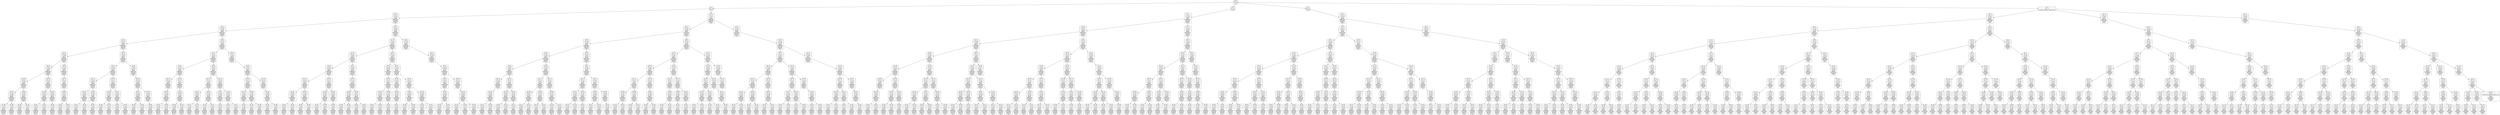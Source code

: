 digraph g {
node [shape = Mrecord];
nodo0[label="{EO: 0|cost: 0.0|A: null}"]
nodo1[label="{EO: 1|cost: 1.0|A: GoL8}"]
nodo5[label="{EO: 5|cost: 2.0|A: GoK8|
Posicion\nAgente:\nL8
Infectados:\n0
Escapados:\n2
	posicion:\nM8
	posicion:\nM15
}"]
nodo12[label="{EO: 12|cost: 3.0|A: GoJ8|
Posicion\nAgente:\nK8
Infectados:\n0
Escapados:\n2
	posicion:\nM8
	posicion:\nM15
}"]
nodo24[label="{EO: 24|cost: 4.0|A: GoI8|
Posicion\nAgente:\nJ8
Infectados:\n0
Escapados:\n2
	posicion:\nM8
	posicion:\nM15
}"]
nodo45[label="{EO: 45|cost: 5.0|A: GoH8|
Posicion\nAgente:\nI8
Infectados:\n0
Escapados:\n2
	posicion:\nM8
	posicion:\nM15
}"]
nodo83[label="{EO: 83|cost: 6.0|A: GoF8|
Posicion\nAgente:\nH8
Infectados:\n0
Escapados:\n2
	posicion:\nM8
	posicion:\nM15
}"]
nodo149[label="{EO: 149|cost: 7.0|A: GoE8|
Posicion\nAgente:\nF8
Infectados:\n0
Escapados:\n2
	posicion:\nM8
	posicion:\nM15
}"]
nodo262[label="{EO: 262|cost: 8.0|A: GoD8|
Posicion\nAgente:\nE8
Infectados:\n0
Escapados:\n2
	posicion:\nM8
	posicion:\nM15
}"]
nodo448[label="{EO: 448|cost: 9.0|A: GoA8|
Posicion\nAgente:\nD8
Infectados:\n0
Escapados:\n2
	posicion:\nM8
	posicion:\nM15
}"]

nodo262 -> nodo448;
nodo449[label="{EO: 449|cost: 9.0|A: GoD9|
Posicion\nAgente:\nD8
Infectados:\n0
Escapados:\n2
	posicion:\nM8
	posicion:\nM15
}"]

nodo262 -> nodo449;

nodo149 -> nodo262;
nodo263[label="{EO: 263|cost: 8.0|A: GoE7|
Posicion\nAgente:\nE8
Infectados:\n0
Escapados:\n2
	posicion:\nM8
	posicion:\nM15
}"]
nodo450[label="{EO: 450|cost: 9.0|A: GoE6|
Posicion\nAgente:\nE7
Infectados:\n0
Escapados:\n2
	posicion:\nM8
	posicion:\nM15
}"]

nodo263 -> nodo450;
nodo451[label="{EO: 451|cost: 9.0|A: GoF7|
Posicion\nAgente:\nE7
Infectados:\n0
Escapados:\n2
	posicion:\nM8
	posicion:\nM15
}"]

nodo263 -> nodo451;

nodo149 -> nodo263;

nodo83 -> nodo149;
nodo150[label="{EO: 150|cost: 7.0|A: GoF9|
Posicion\nAgente:\nF8
Infectados:\n0
Escapados:\n2
	posicion:\nM8
	posicion:\nM15
}"]
nodo264[label="{EO: 264|cost: 8.0|A: GoF10|
Posicion\nAgente:\nF9
Infectados:\n0
Escapados:\n2
	posicion:\nM8
	posicion:\nM15
}"]
nodo452[label="{EO: 452|cost: 9.0|A: GoE10|
Posicion\nAgente:\nF10
Infectados:\n0
Escapados:\n2
	posicion:\nM8
	posicion:\nM15
}"]

nodo264 -> nodo452;
nodo453[label="{EO: 453|cost: 9.0|A: GoF11|
Posicion\nAgente:\nF10
Infectados:\n0
Escapados:\n2
	posicion:\nM8
	posicion:\nM15
}"]

nodo264 -> nodo453;

nodo150 -> nodo264;
nodo265[label="{EO: 265|cost: 8.0|A: GoH9|
Posicion\nAgente:\nF9
Infectados:\n0
Escapados:\n2
	posicion:\nM8
	posicion:\nM15
}"]
nodo454[label="{EO: 454|cost: 9.0|A: GoI9|
Posicion\nAgente:\nH9
Infectados:\n0
Escapados:\n2
	posicion:\nM8
	posicion:\nM15
}"]

nodo265 -> nodo454;

nodo150 -> nodo265;

nodo83 -> nodo150;

nodo45 -> nodo83;
nodo84[label="{EO: 84|cost: 6.0|A: GoH7|
Posicion\nAgente:\nH8
Infectados:\n0
Escapados:\n2
	posicion:\nM8
	posicion:\nM15
}"]
nodo151[label="{EO: 151|cost: 7.0|A: GoI7|
Posicion\nAgente:\nH7
Infectados:\n0
Escapados:\n2
	posicion:\nM8
	posicion:\nM15
}"]
nodo266[label="{EO: 266|cost: 8.0|A: GoJ7|
Posicion\nAgente:\nI7
Infectados:\n0
Escapados:\n2
	posicion:\nM8
	posicion:\nM15
}"]
nodo455[label="{EO: 455|cost: 9.0|A: GoJ6|
Posicion\nAgente:\nJ7
Infectados:\n0
Escapados:\n2
	posicion:\nM8
	posicion:\nM15
}"]

nodo266 -> nodo455;
nodo456[label="{EO: 456|cost: 9.0|A: GoK7|
Posicion\nAgente:\nJ7
Infectados:\n0
Escapados:\n2
	posicion:\nM8
	posicion:\nM15
}"]

nodo266 -> nodo456;

nodo151 -> nodo266;

nodo84 -> nodo151;

nodo45 -> nodo84;

nodo24 -> nodo45;
nodo46[label="{EO: 46|cost: 5.0|A: GoI9|
Posicion\nAgente:\nI8
Infectados:\n0
Escapados:\n2
	posicion:\nM8
	posicion:\nM15
}"]
nodo85[label="{EO: 85|cost: 6.0|A: GoI10|
Posicion\nAgente:\nI9
Infectados:\n0
Escapados:\n2
	posicion:\nM8
	posicion:\nM15
}"]
nodo152[label="{EO: 152|cost: 7.0|A: GoH10|
Posicion\nAgente:\nI10
Infectados:\n0
Escapados:\n2
	posicion:\nM8
	posicion:\nM15
}"]
nodo267[label="{EO: 267|cost: 8.0|A: GoF10|
Posicion\nAgente:\nH10
Infectados:\n0
Escapados:\n2
	posicion:\nM8
	posicion:\nM15
}"]
nodo457[label="{EO: 457|cost: 9.0|A: GoE10|
Posicion\nAgente:\nF10
Infectados:\n0
Escapados:\n2
	posicion:\nM8
	posicion:\nM15
}"]

nodo267 -> nodo457;
nodo458[label="{EO: 458|cost: 9.0|A: GoF11|
Posicion\nAgente:\nF10
Infectados:\n0
Escapados:\n2
	posicion:\nM8
	posicion:\nM15
}"]

nodo267 -> nodo458;

nodo152 -> nodo267;
nodo268[label="{EO: 268|cost: 8.0|A: GoH9|
Posicion\nAgente:\nH10
Infectados:\n0
Escapados:\n2
	posicion:\nM8
	posicion:\nM15
}"]
nodo459[label="{EO: 459|cost: 9.0|A: GoH8|
Posicion\nAgente:\nH9
Infectados:\n0
Escapados:\n2
	posicion:\nM8
	posicion:\nM15
}"]

nodo268 -> nodo459;

nodo152 -> nodo268;

nodo85 -> nodo152;
nodo153[label="{EO: 153|cost: 7.0|A: GoI11|
Posicion\nAgente:\nI10
Infectados:\n0
Escapados:\n2
	posicion:\nM8
	posicion:\nM15
}"]
nodo269[label="{EO: 269|cost: 8.0|A: GoI12|
Posicion\nAgente:\nI11
Infectados:\n0
Escapados:\n2
	posicion:\nM8
	posicion:\nM15
}"]
nodo460[label="{EO: 460|cost: 9.0|A: GoH12|
Posicion\nAgente:\nI12
Infectados:\n0
Escapados:\n2
	posicion:\nM8
	posicion:\nM15
}"]

nodo269 -> nodo460;
nodo461[label="{EO: 461|cost: 9.0|A: GoI13|
Posicion\nAgente:\nI12
Infectados:\n0
Escapados:\n2
	posicion:\nM8
	posicion:\nM15
}"]

nodo269 -> nodo461;

nodo153 -> nodo269;
nodo270[label="{EO: 270|cost: 8.0|A: GoJ11|
Posicion\nAgente:\nI11
Infectados:\n0
Escapados:\n2
	posicion:\nM8
	posicion:\nM15
}"]
nodo462[label="{EO: 462|cost: 9.0|A: GoJ10|
Posicion\nAgente:\nJ11
Infectados:\n0
Escapados:\n2
	posicion:\nM8
	posicion:\nM15
}"]

nodo270 -> nodo462;
nodo463[label="{EO: 463|cost: 9.0|A: GoK11|
Posicion\nAgente:\nJ11
Infectados:\n0
Escapados:\n2
	posicion:\nM8
	posicion:\nM15
}"]

nodo270 -> nodo463;

nodo153 -> nodo270;

nodo85 -> nodo153;

nodo46 -> nodo85;
nodo86[label="{EO: 86|cost: 6.0|A: GoJ9|
Posicion\nAgente:\nI9
Infectados:\n0
Escapados:\n2
	posicion:\nM8
	posicion:\nM15
}"]
nodo154[label="{EO: 154|cost: 7.0|A: GoK9|
Posicion\nAgente:\nJ9
Infectados:\n0
Escapados:\n2
	posicion:\nM8
	posicion:\nM15
}"]
nodo271[label="{EO: 271|cost: 8.0|A: GoK10|
Posicion\nAgente:\nK9
Infectados:\n0
Escapados:\n2
	posicion:\nM8
	posicion:\nM15
}"]
nodo464[label="{EO: 464|cost: 9.0|A: GoJ10|
Posicion\nAgente:\nK10
Infectados:\n0
Escapados:\n2
	posicion:\nM8
	posicion:\nM15
}"]

nodo271 -> nodo464;
nodo465[label="{EO: 465|cost: 9.0|A: GoK11|
Posicion\nAgente:\nK10
Infectados:\n0
Escapados:\n2
	posicion:\nM8
	posicion:\nM15
}"]

nodo271 -> nodo465;

nodo154 -> nodo271;
nodo272[label="{EO: 272|cost: 8.0|A: GoL9|
Posicion\nAgente:\nK9
Infectados:\n0
Escapados:\n2
	posicion:\nM8
	posicion:\nM15
}"]
nodo466[label="{EO: 466|cost: 9.0|A: GoM9|
Posicion\nAgente:\nL9
Infectados:\n0
Escapados:\n2
	posicion:\nM8
	posicion:\nM15
}"]

nodo272 -> nodo466;

nodo154 -> nodo272;

nodo86 -> nodo154;

nodo46 -> nodo86;

nodo24 -> nodo46;

nodo12 -> nodo24;
nodo25[label="{EO: 25|cost: 4.0|A: GoJ7|
Posicion\nAgente:\nJ8
Infectados:\n0
Escapados:\n2
	posicion:\nM8
	posicion:\nM15
}"]
nodo47[label="{EO: 47|cost: 5.0|A: GoJ6|
Posicion\nAgente:\nJ7
Infectados:\n0
Escapados:\n2
	posicion:\nM8
	posicion:\nM15
}"]
nodo87[label="{EO: 87|cost: 6.0|A: GoI6|
Posicion\nAgente:\nJ6
Infectados:\n0
Escapados:\n2
	posicion:\nM8
	posicion:\nM15
}"]
nodo155[label="{EO: 155|cost: 7.0|A: GoH6|
Posicion\nAgente:\nI6
Infectados:\n0
Escapados:\n2
	posicion:\nM8
	posicion:\nM15
}"]
nodo273[label="{EO: 273|cost: 8.0|A: GoH5|
Posicion\nAgente:\nH6
Infectados:\n0
Escapados:\n2
	posicion:\nM8
	posicion:\nM15
}"]
nodo467[label="{EO: 467|cost: 9.0|A: GoH4|
Posicion\nAgente:\nH5
Infectados:\n0
Escapados:\n2
	posicion:\nM8
	posicion:\nM15
}"]

nodo273 -> nodo467;
nodo468[label="{EO: 468|cost: 9.0|A: GoI5|
Posicion\nAgente:\nH5
Infectados:\n0
Escapados:\n2
	posicion:\nM8
	posicion:\nM15
}"]

nodo273 -> nodo468;

nodo155 -> nodo273;

nodo87 -> nodo155;
nodo156[label="{EO: 156|cost: 7.0|A: GoI7|
Posicion\nAgente:\nI6
Infectados:\n0
Escapados:\n2
	posicion:\nM8
	posicion:\nM15
}"]
nodo274[label="{EO: 274|cost: 8.0|A: GoI8|
Posicion\nAgente:\nI7
Infectados:\n0
Escapados:\n2
	posicion:\nM8
	posicion:\nM15
}"]
nodo469[label="{EO: 469|cost: 9.0|A: GoH8|
Posicion\nAgente:\nI8
Infectados:\n0
Escapados:\n2
	posicion:\nM8
	posicion:\nM15
}"]

nodo274 -> nodo469;
nodo470[label="{EO: 470|cost: 9.0|A: GoI9|
Posicion\nAgente:\nI8
Infectados:\n0
Escapados:\n2
	posicion:\nM8
	posicion:\nM15
}"]

nodo274 -> nodo470;

nodo156 -> nodo274;

nodo87 -> nodo156;

nodo47 -> nodo87;
nodo88[label="{EO: 88|cost: 6.0|A: GoJ5|
Posicion\nAgente:\nJ6
Infectados:\n0
Escapados:\n2
	posicion:\nM8
	posicion:\nM15
}"]
nodo157[label="{EO: 157|cost: 7.0|A: GoJ3|
Posicion\nAgente:\nJ5
Infectados:\n0
Escapados:\n2
	posicion:\nM8
	posicion:\nM15
}"]
nodo275[label="{EO: 275|cost: 8.0|A: GoI3|
Posicion\nAgente:\nJ3
Infectados:\n0
Escapados:\n2
	posicion:\nM8
	posicion:\nM15
}"]
nodo471[label="{EO: 471|cost: 9.0|A: GoH3|
Posicion\nAgente:\nI3
Infectados:\n0
Escapados:\n2
	posicion:\nM8
	posicion:\nM15
}"]

nodo275 -> nodo471;
nodo472[label="{EO: 472|cost: 9.0|A: GoI5|
Posicion\nAgente:\nI3
Infectados:\n0
Escapados:\n2
	posicion:\nM8
	posicion:\nM15
}"]

nodo275 -> nodo472;

nodo157 -> nodo275;
nodo276[label="{EO: 276|cost: 8.0|A: GoJ2|
Posicion\nAgente:\nJ3
Infectados:\n0
Escapados:\n2
	posicion:\nM8
	posicion:\nM15
}"]
nodo473[label="{EO: 473|cost: 9.0|A: GoJ1|
Posicion\nAgente:\nJ2
Infectados:\n0
Escapados:\n2
	posicion:\nM8
	posicion:\nM15
}"]

nodo276 -> nodo473;
nodo474[label="{EO: 474|cost: 9.0|A: GoK2|
Posicion\nAgente:\nJ2
Infectados:\n0
Escapados:\n2
	posicion:\nM8
	posicion:\nM15
}"]

nodo276 -> nodo474;

nodo157 -> nodo276;

nodo88 -> nodo157;
nodo158[label="{EO: 158|cost: 7.0|A: GoK5|
Posicion\nAgente:\nJ5
Infectados:\n0
Escapados:\n2
	posicion:\nM8
	posicion:\nM15
}"]
nodo277[label="{EO: 277|cost: 8.0|A: GoK6|
Posicion\nAgente:\nK5
Infectados:\n0
Escapados:\n2
	posicion:\nM8
	posicion:\nM15
}"]
nodo475[label="{EO: 475|cost: 9.0|A: GoK7|
Posicion\nAgente:\nK6
Infectados:\n0
Escapados:\n2
	posicion:\nM8
	posicion:\nM15
}"]

nodo277 -> nodo475;

nodo158 -> nodo277;
nodo278[label="{EO: 278|cost: 8.0|A: GoL5|
Posicion\nAgente:\nK5
Infectados:\n0
Escapados:\n2
	posicion:\nM8
	posicion:\nM15
}"]
nodo476[label="{EO: 476|cost: 9.0|A: GoL3|
Posicion\nAgente:\nL5
Infectados:\n0
Escapados:\n2
	posicion:\nM8
	posicion:\nM15
}"]

nodo278 -> nodo476;
nodo477[label="{EO: 477|cost: 9.0|A: GoM5|
Posicion\nAgente:\nL5
Infectados:\n0
Escapados:\n2
	posicion:\nM8
	posicion:\nM15
}"]

nodo278 -> nodo477;

nodo158 -> nodo278;

nodo88 -> nodo158;

nodo47 -> nodo88;

nodo25 -> nodo47;
nodo48[label="{EO: 48|cost: 5.0|A: GoK7|
Posicion\nAgente:\nJ7
Infectados:\n0
Escapados:\n2
	posicion:\nM8
	posicion:\nM15
}"]
nodo89[label="{EO: 89|cost: 6.0|A: GoL7|
Posicion\nAgente:\nK7
Infectados:\n0
Escapados:\n2
	posicion:\nM8
	posicion:\nM15
}"]
nodo159[label="{EO: 159|cost: 7.0|A: GoL6|
Posicion\nAgente:\nL7
Infectados:\n0
Escapados:\n2
	posicion:\nM8
	posicion:\nM15
}"]
nodo279[label="{EO: 279|cost: 8.0|A: GoK6|
Posicion\nAgente:\nL6
Infectados:\n0
Escapados:\n2
	posicion:\nM8
	posicion:\nM15
}"]
nodo478[label="{EO: 478|cost: 9.0|A: GoJ6|
Posicion\nAgente:\nK6
Infectados:\n0
Escapados:\n2
	posicion:\nM8
	posicion:\nM15
}"]

nodo279 -> nodo478;

nodo159 -> nodo279;
nodo280[label="{EO: 280|cost: 8.0|A: GoL5|
Posicion\nAgente:\nL6
Infectados:\n0
Escapados:\n2
	posicion:\nM8
	posicion:\nM15
}"]
nodo479[label="{EO: 479|cost: 9.0|A: GoL3|
Posicion\nAgente:\nL5
Infectados:\n0
Escapados:\n2
	posicion:\nM8
	posicion:\nM15
}"]

nodo280 -> nodo479;
nodo480[label="{EO: 480|cost: 9.0|A: GoM5|
Posicion\nAgente:\nL5
Infectados:\n0
Escapados:\n2
	posicion:\nM8
	posicion:\nM15
}"]

nodo280 -> nodo480;

nodo159 -> nodo280;

nodo89 -> nodo159;
nodo160[label="{EO: 160|cost: 7.0|A: GoM7|
Posicion\nAgente:\nL7
Infectados:\n0
Escapados:\n2
	posicion:\nM8
	posicion:\nM15
}"]
nodo281[label="{EO: 281|cost: 8.0|A: GoM6|
Posicion\nAgente:\nM7
Infectados:\n0
Escapados:\n2
	posicion:\nM8
	posicion:\nM15
}"]
nodo481[label="{EO: 481|cost: 9.0|A: GoL6|
Posicion\nAgente:\nM6
Infectados:\n0
Escapados:\n2
	posicion:\nM8
	posicion:\nM15
}"]

nodo281 -> nodo481;
nodo482[label="{EO: 482|cost: 9.0|A: GoM5|
Posicion\nAgente:\nM6
Infectados:\n0
Escapados:\n2
	posicion:\nM8
	posicion:\nM15
}"]

nodo281 -> nodo482;

nodo160 -> nodo281;

nodo89 -> nodo160;

nodo48 -> nodo89;

nodo25 -> nodo48;

nodo12 -> nodo25;

nodo5 -> nodo12;
nodo13[label="{EO: 13|cost: 3.0|A: GoK9|
Posicion\nAgente:\nK8
Infectados:\n0
Escapados:\n2
	posicion:\nM8
	posicion:\nM15
}"]
nodo26[label="{EO: 26|cost: 4.0|A: GoK10|
Posicion\nAgente:\nK9
Infectados:\n0
Escapados:\n2
	posicion:\nM8
	posicion:\nM15
}"]
nodo49[label="{EO: 49|cost: 5.0|A: GoJ10|
Posicion\nAgente:\nK10
Infectados:\n0
Escapados:\n2
	posicion:\nM8
	posicion:\nM15
}"]
nodo90[label="{EO: 90|cost: 6.0|A: GoI10|
Posicion\nAgente:\nJ10
Infectados:\n0
Escapados:\n2
	posicion:\nM8
	posicion:\nM15
}"]
nodo161[label="{EO: 161|cost: 7.0|A: GoH10|
Posicion\nAgente:\nI10
Infectados:\n0
Escapados:\n2
	posicion:\nM8
	posicion:\nM15
}"]
nodo282[label="{EO: 282|cost: 8.0|A: GoF10|
Posicion\nAgente:\nH10
Infectados:\n0
Escapados:\n2
	posicion:\nM8
	posicion:\nM15
}"]
nodo483[label="{EO: 483|cost: 9.0|A: GoE10|
Posicion\nAgente:\nF10
Infectados:\n0
Escapados:\n2
	posicion:\nM8
	posicion:\nM15
}"]

nodo282 -> nodo483;
nodo484[label="{EO: 484|cost: 9.0|A: GoF11|
Posicion\nAgente:\nF10
Infectados:\n0
Escapados:\n2
	posicion:\nM8
	posicion:\nM15
}"]

nodo282 -> nodo484;

nodo161 -> nodo282;
nodo283[label="{EO: 283|cost: 8.0|A: GoH9|
Posicion\nAgente:\nH10
Infectados:\n0
Escapados:\n2
	posicion:\nM8
	posicion:\nM15
}"]
nodo485[label="{EO: 485|cost: 9.0|A: GoH8|
Posicion\nAgente:\nH9
Infectados:\n0
Escapados:\n2
	posicion:\nM8
	posicion:\nM15
}"]

nodo283 -> nodo485;
nodo486[label="{EO: 486|cost: 9.0|A: GoI9|
Posicion\nAgente:\nH9
Infectados:\n0
Escapados:\n2
	posicion:\nM8
	posicion:\nM15
}"]

nodo283 -> nodo486;

nodo161 -> nodo283;

nodo90 -> nodo161;
nodo162[label="{EO: 162|cost: 7.0|A: GoI11|
Posicion\nAgente:\nI10
Infectados:\n0
Escapados:\n2
	posicion:\nM8
	posicion:\nM15
}"]
nodo284[label="{EO: 284|cost: 8.0|A: GoI12|
Posicion\nAgente:\nI11
Infectados:\n0
Escapados:\n2
	posicion:\nM8
	posicion:\nM15
}"]
nodo487[label="{EO: 487|cost: 9.0|A: GoH12|
Posicion\nAgente:\nI12
Infectados:\n0
Escapados:\n2
	posicion:\nM8
	posicion:\nM15
}"]

nodo284 -> nodo487;
nodo488[label="{EO: 488|cost: 9.0|A: GoI13|
Posicion\nAgente:\nI12
Infectados:\n0
Escapados:\n2
	posicion:\nM8
	posicion:\nM15
}"]

nodo284 -> nodo488;

nodo162 -> nodo284;
nodo285[label="{EO: 285|cost: 8.0|A: GoJ11|
Posicion\nAgente:\nI11
Infectados:\n0
Escapados:\n2
	posicion:\nM8
	posicion:\nM15
}"]
nodo489[label="{EO: 489|cost: 9.0|A: GoK11|
Posicion\nAgente:\nJ11
Infectados:\n0
Escapados:\n2
	posicion:\nM8
	posicion:\nM15
}"]

nodo285 -> nodo489;

nodo162 -> nodo285;

nodo90 -> nodo162;

nodo49 -> nodo90;
nodo91[label="{EO: 91|cost: 6.0|A: GoJ9|
Posicion\nAgente:\nJ10
Infectados:\n0
Escapados:\n2
	posicion:\nM8
	posicion:\nM15
}"]
nodo163[label="{EO: 163|cost: 7.0|A: GoJ8|
Posicion\nAgente:\nJ9
Infectados:\n0
Escapados:\n2
	posicion:\nM8
	posicion:\nM15
}"]
nodo286[label="{EO: 286|cost: 8.0|A: GoI8|
Posicion\nAgente:\nJ8
Infectados:\n0
Escapados:\n2
	posicion:\nM8
	posicion:\nM15
}"]
nodo490[label="{EO: 490|cost: 9.0|A: GoH8|
Posicion\nAgente:\nI8
Infectados:\n0
Escapados:\n2
	posicion:\nM8
	posicion:\nM15
}"]

nodo286 -> nodo490;
nodo491[label="{EO: 491|cost: 9.0|A: GoI9|
Posicion\nAgente:\nI8
Infectados:\n0
Escapados:\n2
	posicion:\nM8
	posicion:\nM15
}"]

nodo286 -> nodo491;

nodo163 -> nodo286;
nodo287[label="{EO: 287|cost: 8.0|A: GoJ7|
Posicion\nAgente:\nJ8
Infectados:\n0
Escapados:\n2
	posicion:\nM8
	posicion:\nM15
}"]
nodo492[label="{EO: 492|cost: 9.0|A: GoJ6|
Posicion\nAgente:\nJ7
Infectados:\n0
Escapados:\n2
	posicion:\nM8
	posicion:\nM15
}"]

nodo287 -> nodo492;
nodo493[label="{EO: 493|cost: 9.0|A: GoK7|
Posicion\nAgente:\nJ7
Infectados:\n0
Escapados:\n2
	posicion:\nM8
	posicion:\nM15
}"]

nodo287 -> nodo493;

nodo163 -> nodo287;

nodo91 -> nodo163;

nodo49 -> nodo91;

nodo26 -> nodo49;
nodo50[label="{EO: 50|cost: 5.0|A: GoK11|
Posicion\nAgente:\nK10
Infectados:\n0
Escapados:\n2
	posicion:\nM8
	posicion:\nM15
}"]
nodo92[label="{EO: 92|cost: 6.0|A: GoK12|
Posicion\nAgente:\nK11
Infectados:\n0
Escapados:\n2
	posicion:\nM8
	posicion:\nM15
}"]
nodo164[label="{EO: 164|cost: 7.0|A: GoJ12|
Posicion\nAgente:\nK12
Infectados:\n0
Escapados:\n2
	posicion:\nM8
	posicion:\nM15
}"]
nodo288[label="{EO: 288|cost: 8.0|A: GoI12|
Posicion\nAgente:\nJ12
Infectados:\n0
Escapados:\n2
	posicion:\nM8
	posicion:\nM15
}"]
nodo494[label="{EO: 494|cost: 9.0|A: GoH12|
Posicion\nAgente:\nI12
Infectados:\n0
Escapados:\n2
	posicion:\nM8
	posicion:\nM15
}"]

nodo288 -> nodo494;
nodo495[label="{EO: 495|cost: 9.0|A: GoI13|
Posicion\nAgente:\nI12
Infectados:\n0
Escapados:\n2
	posicion:\nM8
	posicion:\nM15
}"]

nodo288 -> nodo495;

nodo164 -> nodo288;
nodo289[label="{EO: 289|cost: 8.0|A: GoJ11|
Posicion\nAgente:\nJ12
Infectados:\n0
Escapados:\n2
	posicion:\nM8
	posicion:\nM15
}"]
nodo496[label="{EO: 496|cost: 9.0|A: GoJ10|
Posicion\nAgente:\nJ11
Infectados:\n0
Escapados:\n2
	posicion:\nM8
	posicion:\nM15
}"]

nodo289 -> nodo496;

nodo164 -> nodo289;

nodo92 -> nodo164;

nodo50 -> nodo92;
nodo93[label="{EO: 93|cost: 6.0|A: GoL11|
Posicion\nAgente:\nK11
Infectados:\n0
Escapados:\n2
	posicion:\nM8
	posicion:\nM15
}"]
nodo165[label="{EO: 165|cost: 7.0|A: GoL10|
Posicion\nAgente:\nL11
Infectados:\n0
Escapados:\n2
	posicion:\nM8
	posicion:\nM15
}"]
nodo290[label="{EO: 290|cost: 8.0|A: GoL9|
Posicion\nAgente:\nL10
Infectados:\n0
Escapados:\n2
	posicion:\nM8
	posicion:\nM15
}"]
nodo497[label="{EO: 497|cost: 9.0|A: GoM9|
Posicion\nAgente:\nL9
Infectados:\n0
Escapados:\n2
	posicion:\nM8
	posicion:\nM15
}"]

nodo290 -> nodo497;

nodo165 -> nodo290;

nodo93 -> nodo165;
nodo166[label="{EO: 166|cost: 7.0|A: GoM11|
Posicion\nAgente:\nL11
Infectados:\n0
Escapados:\n2
	posicion:\nM8
	posicion:\nM15
}"]
nodo291[label="{EO: 291|cost: 8.0|A: GoM10|
Posicion\nAgente:\nM11
Infectados:\n0
Escapados:\n2
	posicion:\nM8
	posicion:\nM15
}"]
nodo498[label="{EO: 498|cost: 9.0|A: GoL10|
Posicion\nAgente:\nM10
Infectados:\n0
Escapados:\n2
	posicion:\nM8
	posicion:\nM15
}"]

nodo291 -> nodo498;
nodo499[label="{EO: 499|cost: 9.0|A: GoM9|
Posicion\nAgente:\nM10
Infectados:\n0
Escapados:\n2
	posicion:\nM8
	posicion:\nM15
}"]

nodo291 -> nodo499;

nodo166 -> nodo291;
nodo292[label="{EO: 292|cost: 8.0|A: GoM12|
Posicion\nAgente:\nM11
Infectados:\n0
Escapados:\n2
	posicion:\nM8
	posicion:\nM15
}"]
nodo500[label="{EO: 500|cost: 9.0|A: GoK12|
Posicion\nAgente:\nM12
Infectados:\n0
Escapados:\n2
	posicion:\nM8
	posicion:\nM15
}"]

nodo292 -> nodo500;
nodo501[label="{EO: 501|cost: 9.0|A: GoM14|
Posicion\nAgente:\nM12
Infectados:\n0
Escapados:\n2
	posicion:\nM8
	posicion:\nM15
}"]

nodo292 -> nodo501;

nodo166 -> nodo292;

nodo93 -> nodo166;

nodo50 -> nodo93;

nodo26 -> nodo50;

nodo13 -> nodo26;
nodo27[label="{EO: 27|cost: 4.0|A: GoL9|
Posicion\nAgente:\nK9
Infectados:\n0
Escapados:\n2
	posicion:\nM8
	posicion:\nM15
}"]
nodo51[label="{EO: 51|cost: 5.0|A: GoM9|
Posicion\nAgente:\nL9
Infectados:\n0
Escapados:\n2
	posicion:\nM8
	posicion:\nM15
}"]
nodo94[label="{EO: 94|cost: 6.0|A: GoM10|
Posicion\nAgente:\nM9
Infectados:\n0
Escapados:\n2
	posicion:\nM8
	posicion:\nM15
}"]
nodo167[label="{EO: 167|cost: 7.0|A: GoL10|
Posicion\nAgente:\nM10
Infectados:\n0
Escapados:\n2
	posicion:\nM8
	posicion:\nM15
}"]
nodo293[label="{EO: 293|cost: 8.0|A: GoK10|
Posicion\nAgente:\nL10
Infectados:\n0
Escapados:\n2
	posicion:\nM8
	posicion:\nM15
}"]
nodo502[label="{EO: 502|cost: 9.0|A: GoJ10|
Posicion\nAgente:\nK10
Infectados:\n0
Escapados:\n2
	posicion:\nM8
	posicion:\nM15
}"]

nodo293 -> nodo502;
nodo503[label="{EO: 503|cost: 9.0|A: GoK11|
Posicion\nAgente:\nK10
Infectados:\n0
Escapados:\n2
	posicion:\nM8
	posicion:\nM15
}"]

nodo293 -> nodo503;

nodo167 -> nodo293;

nodo94 -> nodo167;
nodo168[label="{EO: 168|cost: 7.0|A: GoM11|
Posicion\nAgente:\nM10
Infectados:\n0
Escapados:\n2
	posicion:\nM8
	posicion:\nM15
}"]
nodo294[label="{EO: 294|cost: 8.0|A: GoM12|
Posicion\nAgente:\nM11
Infectados:\n0
Escapados:\n2
	posicion:\nM8
	posicion:\nM15
}"]
nodo504[label="{EO: 504|cost: 9.0|A: GoK12|
Posicion\nAgente:\nM12
Infectados:\n0
Escapados:\n2
	posicion:\nM8
	posicion:\nM15
}"]

nodo294 -> nodo504;
nodo505[label="{EO: 505|cost: 9.0|A: GoL11|
Posicion\nAgente:\nM12
Infectados:\n0
Escapados:\n2
	posicion:\nM8
	posicion:\nM15
}"]

nodo294 -> nodo505;
nodo506[label="{EO: 506|cost: 9.0|A: GoM14|
Posicion\nAgente:\nM12
Infectados:\n0
Escapados:\n2
	posicion:\nM8
	posicion:\nM15
}"]

nodo294 -> nodo506;

nodo168 -> nodo294;

nodo94 -> nodo168;

nodo51 -> nodo94;

nodo27 -> nodo51;

nodo13 -> nodo27;

nodo5 -> nodo13;

nodo1 -> nodo5;
nodo6[label="{EO: 6|cost: 2.0|A: GoL7|
Posicion\nAgente:\nL8
Infectados:\n0
Escapados:\n2
	posicion:\nM8
	posicion:\nM15
}"]
nodo14[label="{EO: 14|cost: 3.0|A: GoL6|
Posicion\nAgente:\nL7
Infectados:\n0
Escapados:\n2
	posicion:\nM8
	posicion:\nM15
}"]
nodo28[label="{EO: 28|cost: 4.0|A: GoK6|
Posicion\nAgente:\nL6
Infectados:\n0
Escapados:\n2
	posicion:\nM8
	posicion:\nM15
}"]
nodo52[label="{EO: 52|cost: 5.0|A: GoJ6|
Posicion\nAgente:\nK6
Infectados:\n0
Escapados:\n2
	posicion:\nM8
	posicion:\nM15
}"]
nodo95[label="{EO: 95|cost: 6.0|A: GoI6|
Posicion\nAgente:\nJ6
Infectados:\n0
Escapados:\n2
	posicion:\nM8
	posicion:\nM15
}"]
nodo169[label="{EO: 169|cost: 7.0|A: GoH6|
Posicion\nAgente:\nI6
Infectados:\n0
Escapados:\n2
	posicion:\nM8
	posicion:\nM15
}"]
nodo295[label="{EO: 295|cost: 8.0|A: GoH5|
Posicion\nAgente:\nH6
Infectados:\n0
Escapados:\n2
	posicion:\nM8
	posicion:\nM15
}"]
nodo507[label="{EO: 507|cost: 9.0|A: GoH4|
Posicion\nAgente:\nH5
Infectados:\n0
Escapados:\n2
	posicion:\nM8
	posicion:\nM15
}"]

nodo295 -> nodo507;
nodo508[label="{EO: 508|cost: 9.0|A: GoI5|
Posicion\nAgente:\nH5
Infectados:\n0
Escapados:\n2
	posicion:\nM8
	posicion:\nM15
}"]

nodo295 -> nodo508;

nodo169 -> nodo295;

nodo95 -> nodo169;
nodo170[label="{EO: 170|cost: 7.0|A: GoI7|
Posicion\nAgente:\nI6
Infectados:\n0
Escapados:\n2
	posicion:\nM8
	posicion:\nM15
}"]
nodo296[label="{EO: 296|cost: 8.0|A: GoI8|
Posicion\nAgente:\nI7
Infectados:\n0
Escapados:\n2
	posicion:\nM8
	posicion:\nM15
}"]
nodo509[label="{EO: 509|cost: 9.0|A: GoH8|
Posicion\nAgente:\nI8
Infectados:\n0
Escapados:\n2
	posicion:\nM8
	posicion:\nM15
}"]

nodo296 -> nodo509;
nodo510[label="{EO: 510|cost: 9.0|A: GoI9|
Posicion\nAgente:\nI8
Infectados:\n0
Escapados:\n2
	posicion:\nM8
	posicion:\nM15
}"]

nodo296 -> nodo510;

nodo170 -> nodo296;
nodo297[label="{EO: 297|cost: 8.0|A: GoJ7|
Posicion\nAgente:\nI7
Infectados:\n0
Escapados:\n2
	posicion:\nM8
	posicion:\nM15
}"]
nodo511[label="{EO: 511|cost: 9.0|A: GoK7|
Posicion\nAgente:\nJ7
Infectados:\n0
Escapados:\n2
	posicion:\nM8
	posicion:\nM15
}"]

nodo297 -> nodo511;

nodo170 -> nodo297;

nodo95 -> nodo170;

nodo52 -> nodo95;
nodo96[label="{EO: 96|cost: 6.0|A: GoJ5|
Posicion\nAgente:\nJ6
Infectados:\n0
Escapados:\n2
	posicion:\nM8
	posicion:\nM15
}"]
nodo171[label="{EO: 171|cost: 7.0|A: GoJ3|
Posicion\nAgente:\nJ5
Infectados:\n0
Escapados:\n2
	posicion:\nM8
	posicion:\nM15
}"]
nodo298[label="{EO: 298|cost: 8.0|A: GoI3|
Posicion\nAgente:\nJ3
Infectados:\n0
Escapados:\n2
	posicion:\nM8
	posicion:\nM15
}"]
nodo512[label="{EO: 512|cost: 9.0|A: GoH3|
Posicion\nAgente:\nI3
Infectados:\n0
Escapados:\n2
	posicion:\nM8
	posicion:\nM15
}"]

nodo298 -> nodo512;
nodo513[label="{EO: 513|cost: 9.0|A: GoI5|
Posicion\nAgente:\nI3
Infectados:\n0
Escapados:\n2
	posicion:\nM8
	posicion:\nM15
}"]

nodo298 -> nodo513;

nodo171 -> nodo298;
nodo299[label="{EO: 299|cost: 8.0|A: GoJ2|
Posicion\nAgente:\nJ3
Infectados:\n0
Escapados:\n2
	posicion:\nM8
	posicion:\nM15
}"]
nodo514[label="{EO: 514|cost: 9.0|A: GoJ1|
Posicion\nAgente:\nJ2
Infectados:\n0
Escapados:\n2
	posicion:\nM8
	posicion:\nM15
}"]

nodo299 -> nodo514;
nodo515[label="{EO: 515|cost: 9.0|A: GoK2|
Posicion\nAgente:\nJ2
Infectados:\n0
Escapados:\n2
	posicion:\nM8
	posicion:\nM15
}"]

nodo299 -> nodo515;

nodo171 -> nodo299;

nodo96 -> nodo171;
nodo172[label="{EO: 172|cost: 7.0|A: GoK5|
Posicion\nAgente:\nJ5
Infectados:\n0
Escapados:\n2
	posicion:\nM8
	posicion:\nM15
}"]
nodo300[label="{EO: 300|cost: 8.0|A: GoL5|
Posicion\nAgente:\nK5
Infectados:\n0
Escapados:\n2
	posicion:\nM8
	posicion:\nM15
}"]
nodo516[label="{EO: 516|cost: 9.0|A: GoL3|
Posicion\nAgente:\nL5
Infectados:\n0
Escapados:\n2
	posicion:\nM8
	posicion:\nM15
}"]

nodo300 -> nodo516;
nodo517[label="{EO: 517|cost: 9.0|A: GoM5|
Posicion\nAgente:\nL5
Infectados:\n0
Escapados:\n2
	posicion:\nM8
	posicion:\nM15
}"]

nodo300 -> nodo517;

nodo172 -> nodo300;

nodo96 -> nodo172;

nodo52 -> nodo96;

nodo28 -> nodo52;
nodo53[label="{EO: 53|cost: 5.0|A: GoK7|
Posicion\nAgente:\nK6
Infectados:\n0
Escapados:\n2
	posicion:\nM8
	posicion:\nM15
}"]
nodo97[label="{EO: 97|cost: 6.0|A: GoK8|
Posicion\nAgente:\nK7
Infectados:\n0
Escapados:\n2
	posicion:\nM8
	posicion:\nM15
}"]
nodo173[label="{EO: 173|cost: 7.0|A: GoJ8|
Posicion\nAgente:\nK8
Infectados:\n0
Escapados:\n2
	posicion:\nM8
	posicion:\nM15
}"]
nodo301[label="{EO: 301|cost: 8.0|A: GoI8|
Posicion\nAgente:\nJ8
Infectados:\n0
Escapados:\n2
	posicion:\nM8
	posicion:\nM15
}"]
nodo518[label="{EO: 518|cost: 9.0|A: GoH8|
Posicion\nAgente:\nI8
Infectados:\n0
Escapados:\n2
	posicion:\nM8
	posicion:\nM15
}"]

nodo301 -> nodo518;
nodo519[label="{EO: 519|cost: 9.0|A: GoI9|
Posicion\nAgente:\nI8
Infectados:\n0
Escapados:\n2
	posicion:\nM8
	posicion:\nM15
}"]

nodo301 -> nodo519;

nodo173 -> nodo301;
nodo302[label="{EO: 302|cost: 8.0|A: GoJ7|
Posicion\nAgente:\nJ8
Infectados:\n0
Escapados:\n2
	posicion:\nM8
	posicion:\nM15
}"]
nodo520[label="{EO: 520|cost: 9.0|A: GoJ6|
Posicion\nAgente:\nJ7
Infectados:\n0
Escapados:\n2
	posicion:\nM8
	posicion:\nM15
}"]

nodo302 -> nodo520;

nodo173 -> nodo302;

nodo97 -> nodo173;
nodo174[label="{EO: 174|cost: 7.0|A: GoK9|
Posicion\nAgente:\nK8
Infectados:\n0
Escapados:\n2
	posicion:\nM8
	posicion:\nM15
}"]
nodo303[label="{EO: 303|cost: 8.0|A: GoK10|
Posicion\nAgente:\nK9
Infectados:\n0
Escapados:\n2
	posicion:\nM8
	posicion:\nM15
}"]
nodo521[label="{EO: 521|cost: 9.0|A: GoJ10|
Posicion\nAgente:\nK10
Infectados:\n0
Escapados:\n2
	posicion:\nM8
	posicion:\nM15
}"]

nodo303 -> nodo521;
nodo522[label="{EO: 522|cost: 9.0|A: GoK11|
Posicion\nAgente:\nK10
Infectados:\n0
Escapados:\n2
	posicion:\nM8
	posicion:\nM15
}"]

nodo303 -> nodo522;

nodo174 -> nodo303;
nodo304[label="{EO: 304|cost: 8.0|A: GoL9|
Posicion\nAgente:\nK9
Infectados:\n0
Escapados:\n2
	posicion:\nM8
	posicion:\nM15
}"]
nodo523[label="{EO: 523|cost: 9.0|A: GoM9|
Posicion\nAgente:\nL9
Infectados:\n0
Escapados:\n2
	posicion:\nM8
	posicion:\nM15
}"]

nodo304 -> nodo523;

nodo174 -> nodo304;

nodo97 -> nodo174;

nodo53 -> nodo97;

nodo28 -> nodo53;

nodo14 -> nodo28;
nodo29[label="{EO: 29|cost: 4.0|A: GoL5|
Posicion\nAgente:\nL6
Infectados:\n0
Escapados:\n2
	posicion:\nM8
	posicion:\nM15
}"]
nodo54[label="{EO: 54|cost: 5.0|A: GoL3|
Posicion\nAgente:\nL5
Infectados:\n0
Escapados:\n2
	posicion:\nM8
	posicion:\nM15
}"]
nodo98[label="{EO: 98|cost: 6.0|A: GoK3|
Posicion\nAgente:\nL3
Infectados:\n0
Escapados:\n2
	posicion:\nM8
	posicion:\nM15
}"]
nodo175[label="{EO: 175|cost: 7.0|A: GoJ3|
Posicion\nAgente:\nK3
Infectados:\n0
Escapados:\n2
	posicion:\nM8
	posicion:\nM15
}"]
nodo305[label="{EO: 305|cost: 8.0|A: GoI3|
Posicion\nAgente:\nJ3
Infectados:\n0
Escapados:\n2
	posicion:\nM8
	posicion:\nM15
}"]
nodo524[label="{EO: 524|cost: 9.0|A: GoH3|
Posicion\nAgente:\nI3
Infectados:\n0
Escapados:\n2
	posicion:\nM8
	posicion:\nM15
}"]

nodo305 -> nodo524;
nodo525[label="{EO: 525|cost: 9.0|A: GoI5|
Posicion\nAgente:\nI3
Infectados:\n0
Escapados:\n2
	posicion:\nM8
	posicion:\nM15
}"]

nodo305 -> nodo525;

nodo175 -> nodo305;
nodo306[label="{EO: 306|cost: 8.0|A: GoJ2|
Posicion\nAgente:\nJ3
Infectados:\n0
Escapados:\n2
	posicion:\nM8
	posicion:\nM15
}"]
nodo526[label="{EO: 526|cost: 9.0|A: GoJ1|
Posicion\nAgente:\nJ2
Infectados:\n0
Escapados:\n2
	posicion:\nM8
	posicion:\nM15
}"]

nodo306 -> nodo526;
nodo527[label="{EO: 527|cost: 9.0|A: GoK2|
Posicion\nAgente:\nJ2
Infectados:\n0
Escapados:\n2
	posicion:\nM8
	posicion:\nM15
}"]

nodo306 -> nodo527;

nodo175 -> nodo306;

nodo98 -> nodo175;
nodo176[label="{EO: 176|cost: 7.0|A: GoK5|
Posicion\nAgente:\nK3
Infectados:\n0
Escapados:\n2
	posicion:\nM8
	posicion:\nM15
}"]
nodo307[label="{EO: 307|cost: 8.0|A: GoK6|
Posicion\nAgente:\nK5
Infectados:\n0
Escapados:\n2
	posicion:\nM8
	posicion:\nM15
}"]
nodo528[label="{EO: 528|cost: 9.0|A: GoJ6|
Posicion\nAgente:\nK6
Infectados:\n0
Escapados:\n2
	posicion:\nM8
	posicion:\nM15
}"]

nodo307 -> nodo528;
nodo529[label="{EO: 529|cost: 9.0|A: GoK7|
Posicion\nAgente:\nK6
Infectados:\n0
Escapados:\n2
	posicion:\nM8
	posicion:\nM15
}"]

nodo307 -> nodo529;

nodo176 -> nodo307;

nodo98 -> nodo176;

nodo54 -> nodo98;
nodo99[label="{EO: 99|cost: 6.0|A: GoL2|
Posicion\nAgente:\nL3
Infectados:\n0
Escapados:\n2
	posicion:\nM8
	posicion:\nM15
}"]
nodo177[label="{EO: 177|cost: 7.0|A: GoL1|
Posicion\nAgente:\nL2
Infectados:\n0
Escapados:\n2
	posicion:\nM8
	posicion:\nM15
}"]
nodo308[label="{EO: 308|cost: 8.0|A: GoK1|
Posicion\nAgente:\nL1
Infectados:\n0
Escapados:\n2
	posicion:\nM8
	posicion:\nM15
}"]
nodo530[label="{EO: 530|cost: 9.0|A: GoJ1|
Posicion\nAgente:\nK1
Infectados:\n0
Escapados:\n2
	posicion:\nM8
	posicion:\nM15
}"]

nodo308 -> nodo530;
nodo531[label="{EO: 531|cost: 9.0|A: GoK2|
Posicion\nAgente:\nK1
Infectados:\n0
Escapados:\n2
	posicion:\nM8
	posicion:\nM15
}"]

nodo308 -> nodo531;

nodo177 -> nodo308;

nodo99 -> nodo177;
nodo178[label="{EO: 178|cost: 7.0|A: GoM2|
Posicion\nAgente:\nL2
Infectados:\n0
Escapados:\n2
	posicion:\nM8
	posicion:\nM15
}"]
nodo309[label="{EO: 309|cost: 8.0|A: GoM1|
Posicion\nAgente:\nM2
Infectados:\n0
Escapados:\n2
	posicion:\nM8
	posicion:\nM15
}"]
nodo532[label="{EO: 532|cost: 9.0|A: GoL1|
Posicion\nAgente:\nM1
Infectados:\n0
Escapados:\n2
	posicion:\nM8
	posicion:\nM15
}"]

nodo309 -> nodo532;

nodo178 -> nodo309;
nodo310[label="{EO: 310|cost: 8.0|A: GoM3|
Posicion\nAgente:\nM2
Infectados:\n0
Escapados:\n2
	posicion:\nM8
	posicion:\nM15
}"]
nodo533[label="{EO: 533|cost: 9.0|A: GoM5|
Posicion\nAgente:\nM3
Infectados:\n0
Escapados:\n2
	posicion:\nM8
	posicion:\nM15
}"]

nodo310 -> nodo533;

nodo178 -> nodo310;

nodo99 -> nodo178;

nodo54 -> nodo99;

nodo29 -> nodo54;
nodo55[label="{EO: 55|cost: 5.0|A: GoM5|
Posicion\nAgente:\nL5
Infectados:\n0
Escapados:\n2
	posicion:\nM8
	posicion:\nM15
}"]
nodo100[label="{EO: 100|cost: 6.0|A: GoM3|
Posicion\nAgente:\nM5
Infectados:\n0
Escapados:\n2
	posicion:\nM8
	posicion:\nM15
}"]
nodo179[label="{EO: 179|cost: 7.0|A: GoL3|
Posicion\nAgente:\nM3
Infectados:\n0
Escapados:\n2
	posicion:\nM8
	posicion:\nM15
}"]
nodo311[label="{EO: 311|cost: 8.0|A: GoK3|
Posicion\nAgente:\nL3
Infectados:\n0
Escapados:\n2
	posicion:\nM8
	posicion:\nM15
}"]
nodo534[label="{EO: 534|cost: 9.0|A: GoJ3|
Posicion\nAgente:\nK3
Infectados:\n0
Escapados:\n2
	posicion:\nM8
	posicion:\nM15
}"]

nodo311 -> nodo534;
nodo535[label="{EO: 535|cost: 9.0|A: GoK5|
Posicion\nAgente:\nK3
Infectados:\n0
Escapados:\n2
	posicion:\nM8
	posicion:\nM15
}"]

nodo311 -> nodo535;

nodo179 -> nodo311;
nodo312[label="{EO: 312|cost: 8.0|A: GoL2|
Posicion\nAgente:\nL3
Infectados:\n0
Escapados:\n2
	posicion:\nM8
	posicion:\nM15
}"]
nodo536[label="{EO: 536|cost: 9.0|A: GoL1|
Posicion\nAgente:\nL2
Infectados:\n0
Escapados:\n2
	posicion:\nM8
	posicion:\nM15
}"]

nodo312 -> nodo536;
nodo537[label="{EO: 537|cost: 9.0|A: GoM2|
Posicion\nAgente:\nL2
Infectados:\n0
Escapados:\n2
	posicion:\nM8
	posicion:\nM15
}"]

nodo312 -> nodo537;

nodo179 -> nodo312;

nodo100 -> nodo179;
nodo180[label="{EO: 180|cost: 7.0|A: GoM2|
Posicion\nAgente:\nM3
Infectados:\n0
Escapados:\n2
	posicion:\nM8
	posicion:\nM15
}"]
nodo313[label="{EO: 313|cost: 8.0|A: GoM1|
Posicion\nAgente:\nM2
Infectados:\n0
Escapados:\n2
	posicion:\nM8
	posicion:\nM15
}"]
nodo538[label="{EO: 538|cost: 9.0|A: GoL1|
Posicion\nAgente:\nM1
Infectados:\n0
Escapados:\n2
	posicion:\nM8
	posicion:\nM15
}"]

nodo313 -> nodo538;

nodo180 -> nodo313;

nodo100 -> nodo180;

nodo55 -> nodo100;
nodo101[label="{EO: 101|cost: 6.0|A: GoM6|
Posicion\nAgente:\nM5
Infectados:\n0
Escapados:\n2
	posicion:\nM8
	posicion:\nM15
}"]
nodo181[label="{EO: 181|cost: 7.0|A: GoM7|
Posicion\nAgente:\nM6
Infectados:\n0
Escapados:\n2
	posicion:\nM8
	posicion:\nM15
}"]

nodo101 -> nodo181;

nodo55 -> nodo101;

nodo29 -> nodo55;

nodo14 -> nodo29;

nodo6 -> nodo14;
nodo15[label="{EO: 15|cost: 3.0|A: GoM7|
Posicion\nAgente:\nL7
Infectados:\n0
Escapados:\n2
	posicion:\nM8
	posicion:\nM15
}"]
nodo30[label="{EO: 30|cost: 4.0|A: GoM6|
Posicion\nAgente:\nM7
Infectados:\n0
Escapados:\n2
	posicion:\nM8
	posicion:\nM15
}"]
nodo56[label="{EO: 56|cost: 5.0|A: GoL6|
Posicion\nAgente:\nM6
Infectados:\n0
Escapados:\n2
	posicion:\nM8
	posicion:\nM15
}"]
nodo102[label="{EO: 102|cost: 6.0|A: GoK6|
Posicion\nAgente:\nL6
Infectados:\n0
Escapados:\n2
	posicion:\nM8
	posicion:\nM15
}"]
nodo182[label="{EO: 182|cost: 7.0|A: GoJ6|
Posicion\nAgente:\nK6
Infectados:\n0
Escapados:\n2
	posicion:\nM8
	posicion:\nM15
}"]
nodo314[label="{EO: 314|cost: 8.0|A: GoI6|
Posicion\nAgente:\nJ6
Infectados:\n0
Escapados:\n2
	posicion:\nM8
	posicion:\nM15
}"]
nodo539[label="{EO: 539|cost: 9.0|A: GoH6|
Posicion\nAgente:\nI6
Infectados:\n0
Escapados:\n2
	posicion:\nM8
	posicion:\nM15
}"]

nodo314 -> nodo539;
nodo540[label="{EO: 540|cost: 9.0|A: GoI7|
Posicion\nAgente:\nI6
Infectados:\n0
Escapados:\n2
	posicion:\nM8
	posicion:\nM15
}"]

nodo314 -> nodo540;

nodo182 -> nodo314;
nodo315[label="{EO: 315|cost: 8.0|A: GoJ5|
Posicion\nAgente:\nJ6
Infectados:\n0
Escapados:\n2
	posicion:\nM8
	posicion:\nM15
}"]
nodo541[label="{EO: 541|cost: 9.0|A: GoJ3|
Posicion\nAgente:\nJ5
Infectados:\n0
Escapados:\n2
	posicion:\nM8
	posicion:\nM15
}"]

nodo315 -> nodo541;
nodo542[label="{EO: 542|cost: 9.0|A: GoK5|
Posicion\nAgente:\nJ5
Infectados:\n0
Escapados:\n2
	posicion:\nM8
	posicion:\nM15
}"]

nodo315 -> nodo542;

nodo182 -> nodo315;

nodo102 -> nodo182;
nodo183[label="{EO: 183|cost: 7.0|A: GoK7|
Posicion\nAgente:\nK6
Infectados:\n0
Escapados:\n2
	posicion:\nM8
	posicion:\nM15
}"]
nodo316[label="{EO: 316|cost: 8.0|A: GoK8|
Posicion\nAgente:\nK7
Infectados:\n0
Escapados:\n2
	posicion:\nM8
	posicion:\nM15
}"]
nodo543[label="{EO: 543|cost: 9.0|A: GoJ8|
Posicion\nAgente:\nK8
Infectados:\n0
Escapados:\n2
	posicion:\nM8
	posicion:\nM15
}"]

nodo316 -> nodo543;
nodo544[label="{EO: 544|cost: 9.0|A: GoK9|
Posicion\nAgente:\nK8
Infectados:\n0
Escapados:\n2
	posicion:\nM8
	posicion:\nM15
}"]

nodo316 -> nodo544;

nodo183 -> nodo316;

nodo102 -> nodo183;

nodo56 -> nodo102;
nodo103[label="{EO: 103|cost: 6.0|A: GoL5|
Posicion\nAgente:\nL6
Infectados:\n0
Escapados:\n2
	posicion:\nM8
	posicion:\nM15
}"]
nodo184[label="{EO: 184|cost: 7.0|A: GoL3|
Posicion\nAgente:\nL5
Infectados:\n0
Escapados:\n2
	posicion:\nM8
	posicion:\nM15
}"]
nodo317[label="{EO: 317|cost: 8.0|A: GoK3|
Posicion\nAgente:\nL3
Infectados:\n0
Escapados:\n2
	posicion:\nM8
	posicion:\nM15
}"]
nodo545[label="{EO: 545|cost: 9.0|A: GoJ3|
Posicion\nAgente:\nK3
Infectados:\n0
Escapados:\n2
	posicion:\nM8
	posicion:\nM15
}"]

nodo317 -> nodo545;
nodo546[label="{EO: 546|cost: 9.0|A: GoK5|
Posicion\nAgente:\nK3
Infectados:\n0
Escapados:\n2
	posicion:\nM8
	posicion:\nM15
}"]

nodo317 -> nodo546;

nodo184 -> nodo317;
nodo318[label="{EO: 318|cost: 8.0|A: GoL2|
Posicion\nAgente:\nL3
Infectados:\n0
Escapados:\n2
	posicion:\nM8
	posicion:\nM15
}"]
nodo547[label="{EO: 547|cost: 9.0|A: GoL1|
Posicion\nAgente:\nL2
Infectados:\n0
Escapados:\n2
	posicion:\nM8
	posicion:\nM15
}"]

nodo318 -> nodo547;
nodo548[label="{EO: 548|cost: 9.0|A: GoM2|
Posicion\nAgente:\nL2
Infectados:\n0
Escapados:\n2
	posicion:\nM8
	posicion:\nM15
}"]

nodo318 -> nodo548;

nodo184 -> nodo318;

nodo103 -> nodo184;
nodo185[label="{EO: 185|cost: 7.0|A: GoM5|
Posicion\nAgente:\nL5
Infectados:\n0
Escapados:\n2
	posicion:\nM8
	posicion:\nM15
}"]
nodo319[label="{EO: 319|cost: 8.0|A: GoM3|
Posicion\nAgente:\nM5
Infectados:\n0
Escapados:\n2
	posicion:\nM8
	posicion:\nM15
}"]
nodo549[label="{EO: 549|cost: 9.0|A: GoL3|
Posicion\nAgente:\nM3
Infectados:\n0
Escapados:\n2
	posicion:\nM8
	posicion:\nM15
}"]

nodo319 -> nodo549;
nodo550[label="{EO: 550|cost: 9.0|A: GoM2|
Posicion\nAgente:\nM3
Infectados:\n0
Escapados:\n2
	posicion:\nM8
	posicion:\nM15
}"]

nodo319 -> nodo550;

nodo185 -> nodo319;

nodo103 -> nodo185;

nodo56 -> nodo103;

nodo30 -> nodo56;
nodo57[label="{EO: 57|cost: 5.0|A: GoM5|
Posicion\nAgente:\nM6
Infectados:\n0
Escapados:\n2
	posicion:\nM8
	posicion:\nM15
}"]
nodo104[label="{EO: 104|cost: 6.0|A: GoM3|
Posicion\nAgente:\nM5
Infectados:\n0
Escapados:\n2
	posicion:\nM8
	posicion:\nM15
}"]
nodo186[label="{EO: 186|cost: 7.0|A: GoL3|
Posicion\nAgente:\nM3
Infectados:\n0
Escapados:\n2
	posicion:\nM8
	posicion:\nM15
}"]
nodo320[label="{EO: 320|cost: 8.0|A: GoK3|
Posicion\nAgente:\nL3
Infectados:\n0
Escapados:\n2
	posicion:\nM8
	posicion:\nM15
}"]
nodo551[label="{EO: 551|cost: 9.0|A: GoJ3|
Posicion\nAgente:\nK3
Infectados:\n0
Escapados:\n2
	posicion:\nM8
	posicion:\nM15
}"]

nodo320 -> nodo551;
nodo552[label="{EO: 552|cost: 9.0|A: GoK5|
Posicion\nAgente:\nK3
Infectados:\n0
Escapados:\n2
	posicion:\nM8
	posicion:\nM15
}"]

nodo320 -> nodo552;

nodo186 -> nodo320;
nodo321[label="{EO: 321|cost: 8.0|A: GoL2|
Posicion\nAgente:\nL3
Infectados:\n0
Escapados:\n2
	posicion:\nM8
	posicion:\nM15
}"]
nodo553[label="{EO: 553|cost: 9.0|A: GoL1|
Posicion\nAgente:\nL2
Infectados:\n0
Escapados:\n2
	posicion:\nM8
	posicion:\nM15
}"]

nodo321 -> nodo553;
nodo554[label="{EO: 554|cost: 9.0|A: GoM2|
Posicion\nAgente:\nL2
Infectados:\n0
Escapados:\n2
	posicion:\nM8
	posicion:\nM15
}"]

nodo321 -> nodo554;

nodo186 -> nodo321;

nodo104 -> nodo186;
nodo187[label="{EO: 187|cost: 7.0|A: GoM2|
Posicion\nAgente:\nM3
Infectados:\n0
Escapados:\n2
	posicion:\nM8
	posicion:\nM15
}"]
nodo322[label="{EO: 322|cost: 8.0|A: GoM1|
Posicion\nAgente:\nM2
Infectados:\n0
Escapados:\n2
	posicion:\nM8
	posicion:\nM15
}"]
nodo555[label="{EO: 555|cost: 9.0|A: GoL1|
Posicion\nAgente:\nM1
Infectados:\n0
Escapados:\n2
	posicion:\nM8
	posicion:\nM15
}"]

nodo322 -> nodo555;

nodo187 -> nodo322;

nodo104 -> nodo187;

nodo57 -> nodo104;

nodo30 -> nodo57;

nodo15 -> nodo30;

nodo6 -> nodo15;

nodo1 -> nodo6;

nodo0 -> nodo1;
nodo2[label="{EO: 2|cost: 1.0|A: GoM7}"]
nodo7[label="{EO: 7|cost: 2.0|A: GoM6|
Posicion\nAgente:\nM7
Infectados:\n0
Escapados:\n2
	posicion:\nM8
	posicion:\nM15
}"]
nodo16[label="{EO: 16|cost: 3.0|A: GoL6|
Posicion\nAgente:\nM6
Infectados:\n0
Escapados:\n2
	posicion:\nM8
	posicion:\nM15
}"]
nodo31[label="{EO: 31|cost: 4.0|A: GoK6|
Posicion\nAgente:\nL6
Infectados:\n0
Escapados:\n2
	posicion:\nM8
	posicion:\nM15
}"]
nodo58[label="{EO: 58|cost: 5.0|A: GoJ6|
Posicion\nAgente:\nK6
Infectados:\n0
Escapados:\n2
	posicion:\nM8
	posicion:\nM15
}"]
nodo105[label="{EO: 105|cost: 6.0|A: GoI6|
Posicion\nAgente:\nJ6
Infectados:\n0
Escapados:\n2
	posicion:\nM8
	posicion:\nM15
}"]
nodo188[label="{EO: 188|cost: 7.0|A: GoH6|
Posicion\nAgente:\nI6
Infectados:\n0
Escapados:\n2
	posicion:\nM8
	posicion:\nM15
}"]
nodo323[label="{EO: 323|cost: 8.0|A: GoH5|
Posicion\nAgente:\nH6
Infectados:\n0
Escapados:\n2
	posicion:\nM8
	posicion:\nM15
}"]
nodo556[label="{EO: 556|cost: 9.0|A: GoH4|
Posicion\nAgente:\nH5
Infectados:\n0
Escapados:\n2
	posicion:\nM8
	posicion:\nM15
}"]

nodo323 -> nodo556;
nodo557[label="{EO: 557|cost: 9.0|A: GoI5|
Posicion\nAgente:\nH5
Infectados:\n0
Escapados:\n2
	posicion:\nM8
	posicion:\nM15
}"]

nodo323 -> nodo557;

nodo188 -> nodo323;

nodo105 -> nodo188;
nodo189[label="{EO: 189|cost: 7.0|A: GoI7|
Posicion\nAgente:\nI6
Infectados:\n0
Escapados:\n2
	posicion:\nM8
	posicion:\nM15
}"]
nodo324[label="{EO: 324|cost: 8.0|A: GoI8|
Posicion\nAgente:\nI7
Infectados:\n0
Escapados:\n2
	posicion:\nM8
	posicion:\nM15
}"]
nodo558[label="{EO: 558|cost: 9.0|A: GoH8|
Posicion\nAgente:\nI8
Infectados:\n0
Escapados:\n2
	posicion:\nM8
	posicion:\nM15
}"]

nodo324 -> nodo558;
nodo559[label="{EO: 559|cost: 9.0|A: GoI9|
Posicion\nAgente:\nI8
Infectados:\n0
Escapados:\n2
	posicion:\nM8
	posicion:\nM15
}"]

nodo324 -> nodo559;

nodo189 -> nodo324;
nodo325[label="{EO: 325|cost: 8.0|A: GoJ7|
Posicion\nAgente:\nI7
Infectados:\n0
Escapados:\n2
	posicion:\nM8
	posicion:\nM15
}"]
nodo560[label="{EO: 560|cost: 9.0|A: GoK7|
Posicion\nAgente:\nJ7
Infectados:\n0
Escapados:\n2
	posicion:\nM8
	posicion:\nM15
}"]

nodo325 -> nodo560;

nodo189 -> nodo325;

nodo105 -> nodo189;

nodo58 -> nodo105;
nodo106[label="{EO: 106|cost: 6.0|A: GoJ5|
Posicion\nAgente:\nJ6
Infectados:\n0
Escapados:\n2
	posicion:\nM8
	posicion:\nM15
}"]
nodo190[label="{EO: 190|cost: 7.0|A: GoJ3|
Posicion\nAgente:\nJ5
Infectados:\n0
Escapados:\n2
	posicion:\nM8
	posicion:\nM15
}"]
nodo326[label="{EO: 326|cost: 8.0|A: GoI3|
Posicion\nAgente:\nJ3
Infectados:\n0
Escapados:\n2
	posicion:\nM8
	posicion:\nM15
}"]
nodo561[label="{EO: 561|cost: 9.0|A: GoH3|
Posicion\nAgente:\nI3
Infectados:\n0
Escapados:\n2
	posicion:\nM8
	posicion:\nM15
}"]

nodo326 -> nodo561;
nodo562[label="{EO: 562|cost: 9.0|A: GoI5|
Posicion\nAgente:\nI3
Infectados:\n0
Escapados:\n2
	posicion:\nM8
	posicion:\nM15
}"]

nodo326 -> nodo562;

nodo190 -> nodo326;
nodo327[label="{EO: 327|cost: 8.0|A: GoJ2|
Posicion\nAgente:\nJ3
Infectados:\n0
Escapados:\n2
	posicion:\nM8
	posicion:\nM15
}"]
nodo563[label="{EO: 563|cost: 9.0|A: GoJ1|
Posicion\nAgente:\nJ2
Infectados:\n0
Escapados:\n2
	posicion:\nM8
	posicion:\nM15
}"]

nodo327 -> nodo563;
nodo564[label="{EO: 564|cost: 9.0|A: GoK2|
Posicion\nAgente:\nJ2
Infectados:\n0
Escapados:\n2
	posicion:\nM8
	posicion:\nM15
}"]

nodo327 -> nodo564;

nodo190 -> nodo327;

nodo106 -> nodo190;
nodo191[label="{EO: 191|cost: 7.0|A: GoK5|
Posicion\nAgente:\nJ5
Infectados:\n0
Escapados:\n2
	posicion:\nM8
	posicion:\nM15
}"]
nodo328[label="{EO: 328|cost: 8.0|A: GoL5|
Posicion\nAgente:\nK5
Infectados:\n0
Escapados:\n2
	posicion:\nM8
	posicion:\nM15
}"]
nodo565[label="{EO: 565|cost: 9.0|A: GoL3|
Posicion\nAgente:\nL5
Infectados:\n0
Escapados:\n2
	posicion:\nM8
	posicion:\nM15
}"]

nodo328 -> nodo565;
nodo566[label="{EO: 566|cost: 9.0|A: GoM5|
Posicion\nAgente:\nL5
Infectados:\n0
Escapados:\n2
	posicion:\nM8
	posicion:\nM15
}"]

nodo328 -> nodo566;

nodo191 -> nodo328;

nodo106 -> nodo191;

nodo58 -> nodo106;

nodo31 -> nodo58;
nodo59[label="{EO: 59|cost: 5.0|A: GoK7|
Posicion\nAgente:\nK6
Infectados:\n0
Escapados:\n2
	posicion:\nM8
	posicion:\nM15
}"]
nodo107[label="{EO: 107|cost: 6.0|A: GoK8|
Posicion\nAgente:\nK7
Infectados:\n0
Escapados:\n2
	posicion:\nM8
	posicion:\nM15
}"]
nodo192[label="{EO: 192|cost: 7.0|A: GoJ8|
Posicion\nAgente:\nK8
Infectados:\n0
Escapados:\n2
	posicion:\nM8
	posicion:\nM15
}"]
nodo329[label="{EO: 329|cost: 8.0|A: GoI8|
Posicion\nAgente:\nJ8
Infectados:\n0
Escapados:\n2
	posicion:\nM8
	posicion:\nM15
}"]
nodo567[label="{EO: 567|cost: 9.0|A: GoH8|
Posicion\nAgente:\nI8
Infectados:\n0
Escapados:\n2
	posicion:\nM8
	posicion:\nM15
}"]

nodo329 -> nodo567;
nodo568[label="{EO: 568|cost: 9.0|A: GoI9|
Posicion\nAgente:\nI8
Infectados:\n0
Escapados:\n2
	posicion:\nM8
	posicion:\nM15
}"]

nodo329 -> nodo568;

nodo192 -> nodo329;
nodo330[label="{EO: 330|cost: 8.0|A: GoJ7|
Posicion\nAgente:\nJ8
Infectados:\n0
Escapados:\n2
	posicion:\nM8
	posicion:\nM15
}"]
nodo569[label="{EO: 569|cost: 9.0|A: GoJ6|
Posicion\nAgente:\nJ7
Infectados:\n0
Escapados:\n2
	posicion:\nM8
	posicion:\nM15
}"]

nodo330 -> nodo569;

nodo192 -> nodo330;

nodo107 -> nodo192;
nodo193[label="{EO: 193|cost: 7.0|A: GoK9|
Posicion\nAgente:\nK8
Infectados:\n0
Escapados:\n2
	posicion:\nM8
	posicion:\nM15
}"]
nodo331[label="{EO: 331|cost: 8.0|A: GoK10|
Posicion\nAgente:\nK9
Infectados:\n0
Escapados:\n2
	posicion:\nM8
	posicion:\nM15
}"]
nodo570[label="{EO: 570|cost: 9.0|A: GoJ10|
Posicion\nAgente:\nK10
Infectados:\n0
Escapados:\n2
	posicion:\nM8
	posicion:\nM15
}"]

nodo331 -> nodo570;
nodo571[label="{EO: 571|cost: 9.0|A: GoK11|
Posicion\nAgente:\nK10
Infectados:\n0
Escapados:\n2
	posicion:\nM8
	posicion:\nM15
}"]

nodo331 -> nodo571;

nodo193 -> nodo331;
nodo332[label="{EO: 332|cost: 8.0|A: GoL9|
Posicion\nAgente:\nK9
Infectados:\n0
Escapados:\n2
	posicion:\nM8
	posicion:\nM15
}"]
nodo572[label="{EO: 572|cost: 9.0|A: GoL8|
Posicion\nAgente:\nL9
Infectados:\n0
Escapados:\n2
	posicion:\nM8
	posicion:\nM15
}"]

nodo332 -> nodo572;
nodo573[label="{EO: 573|cost: 9.0|A: GoM9|
Posicion\nAgente:\nL9
Infectados:\n0
Escapados:\n2
	posicion:\nM8
	posicion:\nM15
}"]

nodo332 -> nodo573;

nodo193 -> nodo332;

nodo107 -> nodo193;

nodo59 -> nodo107;
nodo108[label="{EO: 108|cost: 6.0|A: GoL7|
Posicion\nAgente:\nK7
Infectados:\n0
Escapados:\n2
	posicion:\nM8
	posicion:\nM15
}"]

nodo59 -> nodo108;

nodo31 -> nodo59;

nodo16 -> nodo31;
nodo32[label="{EO: 32|cost: 4.0|A: GoL5|
Posicion\nAgente:\nL6
Infectados:\n0
Escapados:\n2
	posicion:\nM8
	posicion:\nM15
}"]
nodo60[label="{EO: 60|cost: 5.0|A: GoL3|
Posicion\nAgente:\nL5
Infectados:\n0
Escapados:\n2
	posicion:\nM8
	posicion:\nM15
}"]
nodo109[label="{EO: 109|cost: 6.0|A: GoK3|
Posicion\nAgente:\nL3
Infectados:\n0
Escapados:\n2
	posicion:\nM8
	posicion:\nM15
}"]
nodo194[label="{EO: 194|cost: 7.0|A: GoJ3|
Posicion\nAgente:\nK3
Infectados:\n0
Escapados:\n2
	posicion:\nM8
	posicion:\nM15
}"]
nodo333[label="{EO: 333|cost: 8.0|A: GoI3|
Posicion\nAgente:\nJ3
Infectados:\n0
Escapados:\n2
	posicion:\nM8
	posicion:\nM15
}"]
nodo574[label="{EO: 574|cost: 9.0|A: GoH3|
Posicion\nAgente:\nI3
Infectados:\n0
Escapados:\n2
	posicion:\nM8
	posicion:\nM15
}"]

nodo333 -> nodo574;
nodo575[label="{EO: 575|cost: 9.0|A: GoI5|
Posicion\nAgente:\nI3
Infectados:\n0
Escapados:\n2
	posicion:\nM8
	posicion:\nM15
}"]

nodo333 -> nodo575;

nodo194 -> nodo333;
nodo334[label="{EO: 334|cost: 8.0|A: GoJ2|
Posicion\nAgente:\nJ3
Infectados:\n0
Escapados:\n2
	posicion:\nM8
	posicion:\nM15
}"]
nodo576[label="{EO: 576|cost: 9.0|A: GoJ1|
Posicion\nAgente:\nJ2
Infectados:\n0
Escapados:\n2
	posicion:\nM8
	posicion:\nM15
}"]

nodo334 -> nodo576;
nodo577[label="{EO: 577|cost: 9.0|A: GoK2|
Posicion\nAgente:\nJ2
Infectados:\n0
Escapados:\n2
	posicion:\nM8
	posicion:\nM15
}"]

nodo334 -> nodo577;

nodo194 -> nodo334;

nodo109 -> nodo194;
nodo195[label="{EO: 195|cost: 7.0|A: GoK5|
Posicion\nAgente:\nK3
Infectados:\n0
Escapados:\n2
	posicion:\nM8
	posicion:\nM15
}"]
nodo335[label="{EO: 335|cost: 8.0|A: GoK6|
Posicion\nAgente:\nK5
Infectados:\n0
Escapados:\n2
	posicion:\nM8
	posicion:\nM15
}"]
nodo578[label="{EO: 578|cost: 9.0|A: GoJ6|
Posicion\nAgente:\nK6
Infectados:\n0
Escapados:\n2
	posicion:\nM8
	posicion:\nM15
}"]

nodo335 -> nodo578;
nodo579[label="{EO: 579|cost: 9.0|A: GoK7|
Posicion\nAgente:\nK6
Infectados:\n0
Escapados:\n2
	posicion:\nM8
	posicion:\nM15
}"]

nodo335 -> nodo579;

nodo195 -> nodo335;

nodo109 -> nodo195;

nodo60 -> nodo109;
nodo110[label="{EO: 110|cost: 6.0|A: GoL2|
Posicion\nAgente:\nL3
Infectados:\n0
Escapados:\n2
	posicion:\nM8
	posicion:\nM15
}"]
nodo196[label="{EO: 196|cost: 7.0|A: GoL1|
Posicion\nAgente:\nL2
Infectados:\n0
Escapados:\n2
	posicion:\nM8
	posicion:\nM15
}"]
nodo336[label="{EO: 336|cost: 8.0|A: GoK1|
Posicion\nAgente:\nL1
Infectados:\n0
Escapados:\n2
	posicion:\nM8
	posicion:\nM15
}"]
nodo580[label="{EO: 580|cost: 9.0|A: GoJ1|
Posicion\nAgente:\nK1
Infectados:\n0
Escapados:\n2
	posicion:\nM8
	posicion:\nM15
}"]

nodo336 -> nodo580;
nodo581[label="{EO: 581|cost: 9.0|A: GoK2|
Posicion\nAgente:\nK1
Infectados:\n0
Escapados:\n2
	posicion:\nM8
	posicion:\nM15
}"]

nodo336 -> nodo581;

nodo196 -> nodo336;

nodo110 -> nodo196;
nodo197[label="{EO: 197|cost: 7.0|A: GoM2|
Posicion\nAgente:\nL2
Infectados:\n0
Escapados:\n2
	posicion:\nM8
	posicion:\nM15
}"]
nodo337[label="{EO: 337|cost: 8.0|A: GoM1|
Posicion\nAgente:\nM2
Infectados:\n0
Escapados:\n2
	posicion:\nM8
	posicion:\nM15
}"]
nodo582[label="{EO: 582|cost: 9.0|A: GoL1|
Posicion\nAgente:\nM1
Infectados:\n0
Escapados:\n2
	posicion:\nM8
	posicion:\nM15
}"]

nodo337 -> nodo582;

nodo197 -> nodo337;
nodo338[label="{EO: 338|cost: 8.0|A: GoM3|
Posicion\nAgente:\nM2
Infectados:\n0
Escapados:\n2
	posicion:\nM8
	posicion:\nM15
}"]
nodo583[label="{EO: 583|cost: 9.0|A: GoM5|
Posicion\nAgente:\nM3
Infectados:\n0
Escapados:\n2
	posicion:\nM8
	posicion:\nM15
}"]

nodo338 -> nodo583;

nodo197 -> nodo338;

nodo110 -> nodo197;

nodo60 -> nodo110;

nodo32 -> nodo60;
nodo61[label="{EO: 61|cost: 5.0|A: GoM5|
Posicion\nAgente:\nL5
Infectados:\n0
Escapados:\n2
	posicion:\nM8
	posicion:\nM15
}"]
nodo111[label="{EO: 111|cost: 6.0|A: GoM3|
Posicion\nAgente:\nM5
Infectados:\n0
Escapados:\n2
	posicion:\nM8
	posicion:\nM15
}"]
nodo198[label="{EO: 198|cost: 7.0|A: GoL3|
Posicion\nAgente:\nM3
Infectados:\n0
Escapados:\n2
	posicion:\nM8
	posicion:\nM15
}"]
nodo339[label="{EO: 339|cost: 8.0|A: GoK3|
Posicion\nAgente:\nL3
Infectados:\n0
Escapados:\n2
	posicion:\nM8
	posicion:\nM15
}"]
nodo584[label="{EO: 584|cost: 9.0|A: GoJ3|
Posicion\nAgente:\nK3
Infectados:\n0
Escapados:\n2
	posicion:\nM8
	posicion:\nM15
}"]

nodo339 -> nodo584;
nodo585[label="{EO: 585|cost: 9.0|A: GoK5|
Posicion\nAgente:\nK3
Infectados:\n0
Escapados:\n2
	posicion:\nM8
	posicion:\nM15
}"]

nodo339 -> nodo585;

nodo198 -> nodo339;
nodo340[label="{EO: 340|cost: 8.0|A: GoL2|
Posicion\nAgente:\nL3
Infectados:\n0
Escapados:\n2
	posicion:\nM8
	posicion:\nM15
}"]
nodo586[label="{EO: 586|cost: 9.0|A: GoL1|
Posicion\nAgente:\nL2
Infectados:\n0
Escapados:\n2
	posicion:\nM8
	posicion:\nM15
}"]

nodo340 -> nodo586;
nodo587[label="{EO: 587|cost: 9.0|A: GoM2|
Posicion\nAgente:\nL2
Infectados:\n0
Escapados:\n2
	posicion:\nM8
	posicion:\nM15
}"]

nodo340 -> nodo587;

nodo198 -> nodo340;

nodo111 -> nodo198;
nodo199[label="{EO: 199|cost: 7.0|A: GoM2|
Posicion\nAgente:\nM3
Infectados:\n0
Escapados:\n2
	posicion:\nM8
	posicion:\nM15
}"]
nodo341[label="{EO: 341|cost: 8.0|A: GoM1|
Posicion\nAgente:\nM2
Infectados:\n0
Escapados:\n2
	posicion:\nM8
	posicion:\nM15
}"]
nodo588[label="{EO: 588|cost: 9.0|A: GoL1|
Posicion\nAgente:\nM1
Infectados:\n0
Escapados:\n2
	posicion:\nM8
	posicion:\nM15
}"]

nodo341 -> nodo588;

nodo199 -> nodo341;

nodo111 -> nodo199;

nodo61 -> nodo111;

nodo32 -> nodo61;

nodo16 -> nodo32;

nodo7 -> nodo16;
nodo17[label="{EO: 17|cost: 3.0|A: GoM5|
Posicion\nAgente:\nM6
Infectados:\n0
Escapados:\n2
	posicion:\nM8
	posicion:\nM15
}"]
nodo33[label="{EO: 33|cost: 4.0|A: GoM3|
Posicion\nAgente:\nM5
Infectados:\n0
Escapados:\n2
	posicion:\nM8
	posicion:\nM15
}"]
nodo62[label="{EO: 62|cost: 5.0|A: GoL3|
Posicion\nAgente:\nM3
Infectados:\n0
Escapados:\n2
	posicion:\nM8
	posicion:\nM15
}"]
nodo112[label="{EO: 112|cost: 6.0|A: GoK3|
Posicion\nAgente:\nL3
Infectados:\n0
Escapados:\n2
	posicion:\nM8
	posicion:\nM15
}"]
nodo200[label="{EO: 200|cost: 7.0|A: GoJ3|
Posicion\nAgente:\nK3
Infectados:\n0
Escapados:\n2
	posicion:\nM8
	posicion:\nM15
}"]
nodo342[label="{EO: 342|cost: 8.0|A: GoI3|
Posicion\nAgente:\nJ3
Infectados:\n0
Escapados:\n2
	posicion:\nM8
	posicion:\nM15
}"]
nodo589[label="{EO: 589|cost: 9.0|A: GoH3|
Posicion\nAgente:\nI3
Infectados:\n0
Escapados:\n2
	posicion:\nM8
	posicion:\nM15
}"]

nodo342 -> nodo589;
nodo590[label="{EO: 590|cost: 9.0|A: GoI5|
Posicion\nAgente:\nI3
Infectados:\n0
Escapados:\n2
	posicion:\nM8
	posicion:\nM15
}"]

nodo342 -> nodo590;

nodo200 -> nodo342;
nodo343[label="{EO: 343|cost: 8.0|A: GoJ2|
Posicion\nAgente:\nJ3
Infectados:\n0
Escapados:\n2
	posicion:\nM8
	posicion:\nM15
}"]
nodo591[label="{EO: 591|cost: 9.0|A: GoJ1|
Posicion\nAgente:\nJ2
Infectados:\n0
Escapados:\n2
	posicion:\nM8
	posicion:\nM15
}"]

nodo343 -> nodo591;
nodo592[label="{EO: 592|cost: 9.0|A: GoK2|
Posicion\nAgente:\nJ2
Infectados:\n0
Escapados:\n2
	posicion:\nM8
	posicion:\nM15
}"]

nodo343 -> nodo592;

nodo200 -> nodo343;

nodo112 -> nodo200;
nodo201[label="{EO: 201|cost: 7.0|A: GoK5|
Posicion\nAgente:\nK3
Infectados:\n0
Escapados:\n2
	posicion:\nM8
	posicion:\nM15
}"]
nodo344[label="{EO: 344|cost: 8.0|A: GoK6|
Posicion\nAgente:\nK5
Infectados:\n0
Escapados:\n2
	posicion:\nM8
	posicion:\nM15
}"]
nodo593[label="{EO: 593|cost: 9.0|A: GoJ6|
Posicion\nAgente:\nK6
Infectados:\n0
Escapados:\n2
	posicion:\nM8
	posicion:\nM15
}"]

nodo344 -> nodo593;
nodo594[label="{EO: 594|cost: 9.0|A: GoK7|
Posicion\nAgente:\nK6
Infectados:\n0
Escapados:\n2
	posicion:\nM8
	posicion:\nM15
}"]

nodo344 -> nodo594;

nodo201 -> nodo344;
nodo345[label="{EO: 345|cost: 8.0|A: GoL5|
Posicion\nAgente:\nK5
Infectados:\n0
Escapados:\n2
	posicion:\nM8
	posicion:\nM15
}"]

nodo201 -> nodo345;

nodo112 -> nodo201;

nodo62 -> nodo112;
nodo113[label="{EO: 113|cost: 6.0|A: GoL2|
Posicion\nAgente:\nL3
Infectados:\n0
Escapados:\n2
	posicion:\nM8
	posicion:\nM15
}"]
nodo202[label="{EO: 202|cost: 7.0|A: GoL1|
Posicion\nAgente:\nL2
Infectados:\n0
Escapados:\n2
	posicion:\nM8
	posicion:\nM15
}"]
nodo346[label="{EO: 346|cost: 8.0|A: GoK1|
Posicion\nAgente:\nL1
Infectados:\n0
Escapados:\n2
	posicion:\nM8
	posicion:\nM15
}"]
nodo595[label="{EO: 595|cost: 9.0|A: GoJ1|
Posicion\nAgente:\nK1
Infectados:\n0
Escapados:\n2
	posicion:\nM8
	posicion:\nM15
}"]

nodo346 -> nodo595;
nodo596[label="{EO: 596|cost: 9.0|A: GoK2|
Posicion\nAgente:\nK1
Infectados:\n0
Escapados:\n2
	posicion:\nM8
	posicion:\nM15
}"]

nodo346 -> nodo596;

nodo202 -> nodo346;

nodo113 -> nodo202;
nodo203[label="{EO: 203|cost: 7.0|A: GoM2|
Posicion\nAgente:\nL2
Infectados:\n0
Escapados:\n2
	posicion:\nM8
	posicion:\nM15
}"]
nodo347[label="{EO: 347|cost: 8.0|A: GoM1|
Posicion\nAgente:\nM2
Infectados:\n0
Escapados:\n2
	posicion:\nM8
	posicion:\nM15
}"]
nodo597[label="{EO: 597|cost: 9.0|A: GoL1|
Posicion\nAgente:\nM1
Infectados:\n0
Escapados:\n2
	posicion:\nM8
	posicion:\nM15
}"]

nodo347 -> nodo597;

nodo203 -> nodo347;

nodo113 -> nodo203;

nodo62 -> nodo113;

nodo33 -> nodo62;
nodo63[label="{EO: 63|cost: 5.0|A: GoM2|
Posicion\nAgente:\nM3
Infectados:\n0
Escapados:\n2
	posicion:\nM8
	posicion:\nM15
}"]
nodo114[label="{EO: 114|cost: 6.0|A: GoM1|
Posicion\nAgente:\nM2
Infectados:\n0
Escapados:\n2
	posicion:\nM8
	posicion:\nM15
}"]
nodo204[label="{EO: 204|cost: 7.0|A: GoL1|
Posicion\nAgente:\nM1
Infectados:\n0
Escapados:\n2
	posicion:\nM8
	posicion:\nM15
}"]
nodo348[label="{EO: 348|cost: 8.0|A: GoK1|
Posicion\nAgente:\nL1
Infectados:\n0
Escapados:\n2
	posicion:\nM8
	posicion:\nM15
}"]
nodo598[label="{EO: 598|cost: 9.0|A: GoJ1|
Posicion\nAgente:\nK1
Infectados:\n0
Escapados:\n2
	posicion:\nM8
	posicion:\nM15
}"]

nodo348 -> nodo598;
nodo599[label="{EO: 599|cost: 9.0|A: GoK2|
Posicion\nAgente:\nK1
Infectados:\n0
Escapados:\n2
	posicion:\nM8
	posicion:\nM15
}"]

nodo348 -> nodo599;

nodo204 -> nodo348;

nodo114 -> nodo204;

nodo63 -> nodo114;

nodo33 -> nodo63;

nodo17 -> nodo33;

nodo7 -> nodo17;

nodo2 -> nodo7;

nodo0 -> nodo2;
nodo3[label="{EO: 3|cost: 1.0|A: GoM9}"]
nodo8[label="{EO: 8|cost: 2.0|A: GoM10|
Posicion\nAgente:\nM9
Infectados:\n0
Escapados:\n2
	posicion:\nM8
	posicion:\nM15
}"]
nodo18[label="{EO: 18|cost: 3.0|A: GoL10|
Posicion\nAgente:\nM10
Infectados:\n0
Escapados:\n2
	posicion:\nM8
	posicion:\nM15
}"]
nodo34[label="{EO: 34|cost: 4.0|A: GoK10|
Posicion\nAgente:\nL10
Infectados:\n0
Escapados:\n2
	posicion:\nM8
	posicion:\nM15
}"]
nodo64[label="{EO: 64|cost: 5.0|A: GoJ10|
Posicion\nAgente:\nK10
Infectados:\n0
Escapados:\n2
	posicion:\nM8
	posicion:\nM15
}"]
nodo115[label="{EO: 115|cost: 6.0|A: GoI10|
Posicion\nAgente:\nJ10
Infectados:\n0
Escapados:\n2
	posicion:\nM8
	posicion:\nM15
}"]
nodo205[label="{EO: 205|cost: 7.0|A: GoH10|
Posicion\nAgente:\nI10
Infectados:\n0
Escapados:\n2
	posicion:\nM8
	posicion:\nM15
}"]
nodo349[label="{EO: 349|cost: 8.0|A: GoF10|
Posicion\nAgente:\nH10
Infectados:\n0
Escapados:\n2
	posicion:\nM8
	posicion:\nM15
}"]
nodo600[label="{EO: 600|cost: 9.0|A: GoE10|
Posicion\nAgente:\nF10
Infectados:\n0
Escapados:\n2
	posicion:\nM8
	posicion:\nM15
}"]

nodo349 -> nodo600;
nodo601[label="{EO: 601|cost: 9.0|A: GoF11|
Posicion\nAgente:\nF10
Infectados:\n0
Escapados:\n2
	posicion:\nM8
	posicion:\nM15
}"]

nodo349 -> nodo601;

nodo205 -> nodo349;
nodo350[label="{EO: 350|cost: 8.0|A: GoH9|
Posicion\nAgente:\nH10
Infectados:\n0
Escapados:\n2
	posicion:\nM8
	posicion:\nM15
}"]
nodo602[label="{EO: 602|cost: 9.0|A: GoH8|
Posicion\nAgente:\nH9
Infectados:\n0
Escapados:\n2
	posicion:\nM8
	posicion:\nM15
}"]

nodo350 -> nodo602;
nodo603[label="{EO: 603|cost: 9.0|A: GoI9|
Posicion\nAgente:\nH9
Infectados:\n0
Escapados:\n2
	posicion:\nM8
	posicion:\nM15
}"]

nodo350 -> nodo603;

nodo205 -> nodo350;

nodo115 -> nodo205;
nodo206[label="{EO: 206|cost: 7.0|A: GoI11|
Posicion\nAgente:\nI10
Infectados:\n0
Escapados:\n2
	posicion:\nM8
	posicion:\nM15
}"]
nodo351[label="{EO: 351|cost: 8.0|A: GoI12|
Posicion\nAgente:\nI11
Infectados:\n0
Escapados:\n2
	posicion:\nM8
	posicion:\nM15
}"]
nodo604[label="{EO: 604|cost: 9.0|A: GoH12|
Posicion\nAgente:\nI12
Infectados:\n0
Escapados:\n2
	posicion:\nM8
	posicion:\nM15
}"]

nodo351 -> nodo604;
nodo605[label="{EO: 605|cost: 9.0|A: GoI13|
Posicion\nAgente:\nI12
Infectados:\n0
Escapados:\n2
	posicion:\nM8
	posicion:\nM15
}"]

nodo351 -> nodo605;

nodo206 -> nodo351;
nodo352[label="{EO: 352|cost: 8.0|A: GoJ11|
Posicion\nAgente:\nI11
Infectados:\n0
Escapados:\n2
	posicion:\nM8
	posicion:\nM15
}"]
nodo606[label="{EO: 606|cost: 9.0|A: GoK11|
Posicion\nAgente:\nJ11
Infectados:\n0
Escapados:\n2
	posicion:\nM8
	posicion:\nM15
}"]

nodo352 -> nodo606;

nodo206 -> nodo352;

nodo115 -> nodo206;

nodo64 -> nodo115;
nodo116[label="{EO: 116|cost: 6.0|A: GoJ9|
Posicion\nAgente:\nJ10
Infectados:\n0
Escapados:\n2
	posicion:\nM8
	posicion:\nM15
}"]
nodo207[label="{EO: 207|cost: 7.0|A: GoJ8|
Posicion\nAgente:\nJ9
Infectados:\n0
Escapados:\n2
	posicion:\nM8
	posicion:\nM15
}"]
nodo353[label="{EO: 353|cost: 8.0|A: GoI8|
Posicion\nAgente:\nJ8
Infectados:\n0
Escapados:\n2
	posicion:\nM8
	posicion:\nM15
}"]
nodo607[label="{EO: 607|cost: 9.0|A: GoH8|
Posicion\nAgente:\nI8
Infectados:\n0
Escapados:\n2
	posicion:\nM8
	posicion:\nM15
}"]

nodo353 -> nodo607;
nodo608[label="{EO: 608|cost: 9.0|A: GoI9|
Posicion\nAgente:\nI8
Infectados:\n0
Escapados:\n2
	posicion:\nM8
	posicion:\nM15
}"]

nodo353 -> nodo608;

nodo207 -> nodo353;
nodo354[label="{EO: 354|cost: 8.0|A: GoJ7|
Posicion\nAgente:\nJ8
Infectados:\n0
Escapados:\n2
	posicion:\nM8
	posicion:\nM15
}"]
nodo609[label="{EO: 609|cost: 9.0|A: GoJ6|
Posicion\nAgente:\nJ7
Infectados:\n0
Escapados:\n2
	posicion:\nM8
	posicion:\nM15
}"]

nodo354 -> nodo609;
nodo610[label="{EO: 610|cost: 9.0|A: GoK7|
Posicion\nAgente:\nJ7
Infectados:\n0
Escapados:\n2
	posicion:\nM8
	posicion:\nM15
}"]

nodo354 -> nodo610;

nodo207 -> nodo354;

nodo116 -> nodo207;
nodo208[label="{EO: 208|cost: 7.0|A: GoK9|
Posicion\nAgente:\nJ9
Infectados:\n0
Escapados:\n2
	posicion:\nM8
	posicion:\nM15
}"]
nodo355[label="{EO: 355|cost: 8.0|A: GoL9|
Posicion\nAgente:\nK9
Infectados:\n0
Escapados:\n2
	posicion:\nM8
	posicion:\nM15
}"]
nodo611[label="{EO: 611|cost: 9.0|A: GoL8|
Posicion\nAgente:\nL9
Infectados:\n0
Escapados:\n2
	posicion:\nM8
	posicion:\nM15
}"]

nodo355 -> nodo611;

nodo208 -> nodo355;

nodo116 -> nodo208;

nodo64 -> nodo116;

nodo34 -> nodo64;
nodo65[label="{EO: 65|cost: 5.0|A: GoK11|
Posicion\nAgente:\nK10
Infectados:\n0
Escapados:\n2
	posicion:\nM8
	posicion:\nM15
}"]
nodo117[label="{EO: 117|cost: 6.0|A: GoK12|
Posicion\nAgente:\nK11
Infectados:\n0
Escapados:\n2
	posicion:\nM8
	posicion:\nM15
}"]
nodo209[label="{EO: 209|cost: 7.0|A: GoJ12|
Posicion\nAgente:\nK12
Infectados:\n0
Escapados:\n2
	posicion:\nM8
	posicion:\nM15
}"]
nodo356[label="{EO: 356|cost: 8.0|A: GoI12|
Posicion\nAgente:\nJ12
Infectados:\n0
Escapados:\n2
	posicion:\nM8
	posicion:\nM15
}"]
nodo612[label="{EO: 612|cost: 9.0|A: GoH12|
Posicion\nAgente:\nI12
Infectados:\n0
Escapados:\n2
	posicion:\nM8
	posicion:\nM15
}"]

nodo356 -> nodo612;
nodo613[label="{EO: 613|cost: 9.0|A: GoI13|
Posicion\nAgente:\nI12
Infectados:\n0
Escapados:\n2
	posicion:\nM8
	posicion:\nM15
}"]

nodo356 -> nodo613;

nodo209 -> nodo356;
nodo357[label="{EO: 357|cost: 8.0|A: GoJ11|
Posicion\nAgente:\nJ12
Infectados:\n0
Escapados:\n2
	posicion:\nM8
	posicion:\nM15
}"]
nodo614[label="{EO: 614|cost: 9.0|A: GoJ10|
Posicion\nAgente:\nJ11
Infectados:\n0
Escapados:\n2
	posicion:\nM8
	posicion:\nM15
}"]

nodo357 -> nodo614;

nodo209 -> nodo357;

nodo117 -> nodo209;

nodo65 -> nodo117;
nodo118[label="{EO: 118|cost: 6.0|A: GoL11|
Posicion\nAgente:\nK11
Infectados:\n0
Escapados:\n2
	posicion:\nM8
	posicion:\nM15
}"]
nodo210[label="{EO: 210|cost: 7.0|A: GoM11|
Posicion\nAgente:\nL11
Infectados:\n0
Escapados:\n2
	posicion:\nM8
	posicion:\nM15
}"]
nodo358[label="{EO: 358|cost: 8.0|A: GoM12|
Posicion\nAgente:\nM11
Infectados:\n0
Escapados:\n2
	posicion:\nM8
	posicion:\nM15
}"]
nodo615[label="{EO: 615|cost: 9.0|A: GoK12|
Posicion\nAgente:\nM12
Infectados:\n0
Escapados:\n2
	posicion:\nM8
	posicion:\nM15
}"]

nodo358 -> nodo615;
nodo616[label="{EO: 616|cost: 9.0|A: GoM14|
Posicion\nAgente:\nM12
Infectados:\n0
Escapados:\n2
	posicion:\nM8
	posicion:\nM15
}"]

nodo358 -> nodo616;

nodo210 -> nodo358;

nodo118 -> nodo210;

nodo65 -> nodo118;

nodo34 -> nodo65;

nodo18 -> nodo34;
nodo35[label="{EO: 35|cost: 4.0|A: GoL9|
Posicion\nAgente:\nL10
Infectados:\n0
Escapados:\n2
	posicion:\nM8
	posicion:\nM15
}"]
nodo66[label="{EO: 66|cost: 5.0|A: GoL8|
Posicion\nAgente:\nL9
Infectados:\n0
Escapados:\n2
	posicion:\nM8
	posicion:\nM15
}"]
nodo119[label="{EO: 119|cost: 6.0|A: GoK8|
Posicion\nAgente:\nL8
Infectados:\n0
Escapados:\n2
	posicion:\nM8
	posicion:\nM15
}"]
nodo211[label="{EO: 211|cost: 7.0|A: GoJ8|
Posicion\nAgente:\nK8
Infectados:\n0
Escapados:\n2
	posicion:\nM8
	posicion:\nM15
}"]
nodo359[label="{EO: 359|cost: 8.0|A: GoI8|
Posicion\nAgente:\nJ8
Infectados:\n0
Escapados:\n2
	posicion:\nM8
	posicion:\nM15
}"]
nodo617[label="{EO: 617|cost: 9.0|A: GoH8|
Posicion\nAgente:\nI8
Infectados:\n0
Escapados:\n2
	posicion:\nM8
	posicion:\nM15
}"]

nodo359 -> nodo617;
nodo618[label="{EO: 618|cost: 9.0|A: GoI9|
Posicion\nAgente:\nI8
Infectados:\n0
Escapados:\n2
	posicion:\nM8
	posicion:\nM15
}"]

nodo359 -> nodo618;

nodo211 -> nodo359;
nodo360[label="{EO: 360|cost: 8.0|A: GoJ7|
Posicion\nAgente:\nJ8
Infectados:\n0
Escapados:\n2
	posicion:\nM8
	posicion:\nM15
}"]
nodo619[label="{EO: 619|cost: 9.0|A: GoJ6|
Posicion\nAgente:\nJ7
Infectados:\n0
Escapados:\n2
	posicion:\nM8
	posicion:\nM15
}"]

nodo360 -> nodo619;
nodo620[label="{EO: 620|cost: 9.0|A: GoK7|
Posicion\nAgente:\nJ7
Infectados:\n0
Escapados:\n2
	posicion:\nM8
	posicion:\nM15
}"]

nodo360 -> nodo620;

nodo211 -> nodo360;

nodo119 -> nodo211;
nodo212[label="{EO: 212|cost: 7.0|A: GoK9|
Posicion\nAgente:\nK8
Infectados:\n0
Escapados:\n2
	posicion:\nM8
	posicion:\nM15
}"]
nodo361[label="{EO: 361|cost: 8.0|A: GoK10|
Posicion\nAgente:\nK9
Infectados:\n0
Escapados:\n2
	posicion:\nM8
	posicion:\nM15
}"]
nodo621[label="{EO: 621|cost: 9.0|A: GoJ10|
Posicion\nAgente:\nK10
Infectados:\n0
Escapados:\n2
	posicion:\nM8
	posicion:\nM15
}"]

nodo361 -> nodo621;
nodo622[label="{EO: 622|cost: 9.0|A: GoK11|
Posicion\nAgente:\nK10
Infectados:\n0
Escapados:\n2
	posicion:\nM8
	posicion:\nM15
}"]

nodo361 -> nodo622;

nodo212 -> nodo361;

nodo119 -> nodo212;

nodo66 -> nodo119;
nodo120[label="{EO: 120|cost: 6.0|A: GoL7|
Posicion\nAgente:\nL8
Infectados:\n0
Escapados:\n2
	posicion:\nM8
	posicion:\nM15
}"]
nodo213[label="{EO: 213|cost: 7.0|A: GoL6|
Posicion\nAgente:\nL7
Infectados:\n0
Escapados:\n2
	posicion:\nM8
	posicion:\nM15
}"]
nodo362[label="{EO: 362|cost: 8.0|A: GoK6|
Posicion\nAgente:\nL6
Infectados:\n0
Escapados:\n2
	posicion:\nM8
	posicion:\nM15
}"]
nodo623[label="{EO: 623|cost: 9.0|A: GoJ6|
Posicion\nAgente:\nK6
Infectados:\n0
Escapados:\n2
	posicion:\nM8
	posicion:\nM15
}"]

nodo362 -> nodo623;
nodo624[label="{EO: 624|cost: 9.0|A: GoK7|
Posicion\nAgente:\nK6
Infectados:\n0
Escapados:\n2
	posicion:\nM8
	posicion:\nM15
}"]

nodo362 -> nodo624;

nodo213 -> nodo362;
nodo363[label="{EO: 363|cost: 8.0|A: GoL5|
Posicion\nAgente:\nL6
Infectados:\n0
Escapados:\n2
	posicion:\nM8
	posicion:\nM15
}"]
nodo625[label="{EO: 625|cost: 9.0|A: GoL3|
Posicion\nAgente:\nL5
Infectados:\n0
Escapados:\n2
	posicion:\nM8
	posicion:\nM15
}"]

nodo363 -> nodo625;
nodo626[label="{EO: 626|cost: 9.0|A: GoM5|
Posicion\nAgente:\nL5
Infectados:\n0
Escapados:\n2
	posicion:\nM8
	posicion:\nM15
}"]

nodo363 -> nodo626;

nodo213 -> nodo363;

nodo120 -> nodo213;
nodo214[label="{EO: 214|cost: 7.0|A: GoM7|
Posicion\nAgente:\nL7
Infectados:\n0
Escapados:\n2
	posicion:\nM8
	posicion:\nM15
}"]
nodo364[label="{EO: 364|cost: 8.0|A: GoM6|
Posicion\nAgente:\nM7
Infectados:\n0
Escapados:\n2
	posicion:\nM8
	posicion:\nM15
}"]
nodo627[label="{EO: 627|cost: 9.0|A: GoL6|
Posicion\nAgente:\nM6
Infectados:\n0
Escapados:\n2
	posicion:\nM8
	posicion:\nM15
}"]

nodo364 -> nodo627;
nodo628[label="{EO: 628|cost: 9.0|A: GoM5|
Posicion\nAgente:\nM6
Infectados:\n0
Escapados:\n2
	posicion:\nM8
	posicion:\nM15
}"]

nodo364 -> nodo628;

nodo214 -> nodo364;

nodo120 -> nodo214;

nodo66 -> nodo120;

nodo35 -> nodo66;

nodo18 -> nodo35;

nodo8 -> nodo18;
nodo19[label="{EO: 19|cost: 3.0|A: GoM11|
Posicion\nAgente:\nM10
Infectados:\n0
Escapados:\n2
	posicion:\nM8
	posicion:\nM15
}"]
nodo36[label="{EO: 36|cost: 4.0|A: GoM12|
Posicion\nAgente:\nM11
Infectados:\n0
Escapados:\n2
	posicion:\nM8
	posicion:\nM15
}"]
nodo67[label="{EO: 67|cost: 5.0|A: GoK12|
Posicion\nAgente:\nM12
Infectados:\n0
Escapados:\n2
	posicion:\nM8
	posicion:\nM15
}"]
nodo121[label="{EO: 121|cost: 6.0|A: GoJ12|
Posicion\nAgente:\nK12
Infectados:\n0
Escapados:\n2
	posicion:\nM8
	posicion:\nM15
}"]
nodo215[label="{EO: 215|cost: 7.0|A: GoI12|
Posicion\nAgente:\nJ12
Infectados:\n0
Escapados:\n2
	posicion:\nM8
	posicion:\nM15
}"]
nodo365[label="{EO: 365|cost: 8.0|A: GoH12|
Posicion\nAgente:\nI12
Infectados:\n0
Escapados:\n2
	posicion:\nM8
	posicion:\nM15
}"]
nodo629[label="{EO: 629|cost: 9.0|A: GoF12|
Posicion\nAgente:\nH12
Infectados:\n0
Escapados:\n2
	posicion:\nM8
	posicion:\nM15
}"]

nodo365 -> nodo629;
nodo630[label="{EO: 630|cost: 9.0|A: GoH11|
Posicion\nAgente:\nH12
Infectados:\n0
Escapados:\n2
	posicion:\nM8
	posicion:\nM15
}"]

nodo365 -> nodo630;

nodo215 -> nodo365;
nodo366[label="{EO: 366|cost: 8.0|A: GoI13|
Posicion\nAgente:\nI12
Infectados:\n0
Escapados:\n2
	posicion:\nM8
	posicion:\nM15
}"]
nodo631[label="{EO: 631|cost: 9.0|A: GoH13|
Posicion\nAgente:\nI13
Infectados:\n0
Escapados:\n2
	posicion:\nM8
	posicion:\nM15
}"]

nodo366 -> nodo631;
nodo632[label="{EO: 632|cost: 9.0|A: GoI14|
Posicion\nAgente:\nI13
Infectados:\n0
Escapados:\n2
	posicion:\nM8
	posicion:\nM15
}"]

nodo366 -> nodo632;

nodo215 -> nodo366;

nodo121 -> nodo215;
nodo216[label="{EO: 216|cost: 7.0|A: GoJ11|
Posicion\nAgente:\nJ12
Infectados:\n0
Escapados:\n2
	posicion:\nM8
	posicion:\nM15
}"]
nodo367[label="{EO: 367|cost: 8.0|A: GoJ10|
Posicion\nAgente:\nJ11
Infectados:\n0
Escapados:\n2
	posicion:\nM8
	posicion:\nM15
}"]
nodo633[label="{EO: 633|cost: 9.0|A: GoI10|
Posicion\nAgente:\nJ10
Infectados:\n0
Escapados:\n2
	posicion:\nM8
	posicion:\nM15
}"]

nodo367 -> nodo633;
nodo634[label="{EO: 634|cost: 9.0|A: GoJ9|
Posicion\nAgente:\nJ10
Infectados:\n0
Escapados:\n2
	posicion:\nM8
	posicion:\nM15
}"]

nodo367 -> nodo634;

nodo216 -> nodo367;
nodo368[label="{EO: 368|cost: 8.0|A: GoK11|
Posicion\nAgente:\nJ11
Infectados:\n0
Escapados:\n2
	posicion:\nM8
	posicion:\nM15
}"]
nodo635[label="{EO: 635|cost: 9.0|A: GoL11|
Posicion\nAgente:\nK11
Infectados:\n0
Escapados:\n2
	posicion:\nM8
	posicion:\nM15
}"]

nodo368 -> nodo635;

nodo216 -> nodo368;

nodo121 -> nodo216;

nodo67 -> nodo121;

nodo36 -> nodo67;
nodo68[label="{EO: 68|cost: 5.0|A: GoL11|
Posicion\nAgente:\nM12
Infectados:\n0
Escapados:\n2
	posicion:\nM8
	posicion:\nM15
}"]
nodo122[label="{EO: 122|cost: 6.0|A: GoL10|
Posicion\nAgente:\nL11
Infectados:\n0
Escapados:\n2
	posicion:\nM8
	posicion:\nM15
}"]
nodo217[label="{EO: 217|cost: 7.0|A: GoK10|
Posicion\nAgente:\nL10
Infectados:\n0
Escapados:\n2
	posicion:\nM8
	posicion:\nM15
}"]
nodo369[label="{EO: 369|cost: 8.0|A: GoJ10|
Posicion\nAgente:\nK10
Infectados:\n0
Escapados:\n2
	posicion:\nM8
	posicion:\nM15
}"]
nodo636[label="{EO: 636|cost: 9.0|A: GoI10|
Posicion\nAgente:\nJ10
Infectados:\n0
Escapados:\n2
	posicion:\nM8
	posicion:\nM15
}"]

nodo369 -> nodo636;
nodo637[label="{EO: 637|cost: 9.0|A: GoJ9|
Posicion\nAgente:\nJ10
Infectados:\n0
Escapados:\n2
	posicion:\nM8
	posicion:\nM15
}"]

nodo369 -> nodo637;

nodo217 -> nodo369;
nodo370[label="{EO: 370|cost: 8.0|A: GoK11|
Posicion\nAgente:\nK10
Infectados:\n0
Escapados:\n2
	posicion:\nM8
	posicion:\nM15
}"]
nodo638[label="{EO: 638|cost: 9.0|A: GoK12|
Posicion\nAgente:\nK11
Infectados:\n0
Escapados:\n2
	posicion:\nM8
	posicion:\nM15
}"]

nodo370 -> nodo638;

nodo217 -> nodo370;

nodo122 -> nodo217;
nodo218[label="{EO: 218|cost: 7.0|A: GoL9|
Posicion\nAgente:\nL10
Infectados:\n0
Escapados:\n2
	posicion:\nM8
	posicion:\nM15
}"]
nodo371[label="{EO: 371|cost: 8.0|A: GoL8|
Posicion\nAgente:\nL9
Infectados:\n0
Escapados:\n2
	posicion:\nM8
	posicion:\nM15
}"]
nodo639[label="{EO: 639|cost: 9.0|A: GoK8|
Posicion\nAgente:\nL8
Infectados:\n0
Escapados:\n2
	posicion:\nM8
	posicion:\nM15
}"]

nodo371 -> nodo639;
nodo640[label="{EO: 640|cost: 9.0|A: GoL7|
Posicion\nAgente:\nL8
Infectados:\n0
Escapados:\n2
	posicion:\nM8
	posicion:\nM15
}"]

nodo371 -> nodo640;

nodo218 -> nodo371;

nodo122 -> nodo218;

nodo68 -> nodo122;

nodo36 -> nodo68;
nodo69[label="{EO: 69|cost: 5.0|A: GoM14|
Posicion\nAgente:\nM12
Infectados:\n0
Escapados:\n2
	posicion:\nM8
	posicion:\nM15
}"]
nodo123[label="{EO: 123|cost: 6.0|A: GoM15|
Posicion\nAgente:\nM14
Infectados:\n0
Escapados:\n2
	posicion:\nM8
	posicion:\nM15
}"]
nodo219[label="{EO: 219|cost: 7.0|A: GoJ15|
Posicion\nAgente:\nM15
Infectados:\n0
Escapados:\n2
	posicion:\nM8
	posicion:\nM15
}"]
nodo372[label="{EO: 372|cost: 8.0|A: GoI15|
Posicion\nAgente:\nJ15
Infectados:\n0
Escapados:\n2
	posicion:\nM8
	posicion:\nM15
}"]
nodo641[label="{EO: 641|cost: 9.0|A: GoH15|
Posicion\nAgente:\nI15
Infectados:\n0
Escapados:\n2
	posicion:\nM8
	posicion:\nM15
}"]

nodo372 -> nodo641;
nodo642[label="{EO: 642|cost: 9.0|A: GoI14|
Posicion\nAgente:\nI15
Infectados:\n0
Escapados:\n2
	posicion:\nM8
	posicion:\nM15
}"]

nodo372 -> nodo642;

nodo219 -> nodo372;
nodo373[label="{EO: 373|cost: 8.0|A: GoJ14|
Posicion\nAgente:\nJ15
Infectados:\n0
Escapados:\n2
	posicion:\nM8
	posicion:\nM15
}"]
nodo643[label="{EO: 643|cost: 9.0|A: GoJ12|
Posicion\nAgente:\nJ14
Infectados:\n0
Escapados:\n2
	posicion:\nM8
	posicion:\nM15
}"]

nodo373 -> nodo643;
nodo644[label="{EO: 644|cost: 9.0|A: GoK14|
Posicion\nAgente:\nJ14
Infectados:\n0
Escapados:\n2
	posicion:\nM8
	posicion:\nM15
}"]

nodo373 -> nodo644;

nodo219 -> nodo373;

nodo123 -> nodo219;
nodo220[label="{EO: 220|cost: 7.0|A: GoM16|
Posicion\nAgente:\nM15
Infectados:\n0
Escapados:\n2
	posicion:\nM8
	posicion:\nM15
}"]
nodo374[label="{EO: 374|cost: 8.0|A: GoM17|
Posicion\nAgente:\nM16
Infectados:\n0
Escapados:\n2
	posicion:\nM8
	posicion:\nM15
}"]
nodo645[label="{EO: 645|cost: 9.0|A: GoI17|
Posicion\nAgente:\nM17
Infectados:\n0
Escapados:\n2
	posicion:\nM8
	posicion:\nM15
}"]

nodo374 -> nodo645;

nodo220 -> nodo374;

nodo123 -> nodo220;

nodo69 -> nodo123;

nodo36 -> nodo69;

nodo19 -> nodo36;

nodo8 -> nodo19;

nodo3 -> nodo8;

nodo0 -> nodo3;
nodo4[label="{EO: 4|cost: 1.0|A: Hacer la ley, multar y mandar a casa.}"]
nodo9[label="{EO: 9|cost: 2.0|A: GoL8|
Posicion\nAgente:\nM8
Infectados:\n1
Escapados:\n1
	posicion:\nM15
}"]
nodo20[label="{EO: 20|cost: 3.0|A: GoK8|
Posicion\nAgente:\nL8
Infectados:\n1
Escapados:\n1
	posicion:\nM15
}"]
nodo37[label="{EO: 37|cost: 4.0|A: GoJ8|
Posicion\nAgente:\nK8
Infectados:\n1
Escapados:\n1
	posicion:\nM15
}"]
nodo70[label="{EO: 70|cost: 5.0|A: GoI8|
Posicion\nAgente:\nJ8
Infectados:\n1
Escapados:\n1
	posicion:\nM15
}"]
nodo124[label="{EO: 124|cost: 6.0|A: GoH8|
Posicion\nAgente:\nI8
Infectados:\n1
Escapados:\n1
	posicion:\nM15
}"]
nodo221[label="{EO: 221|cost: 7.0|A: GoF8|
Posicion\nAgente:\nH8
Infectados:\n1
Escapados:\n1
	posicion:\nM15
}"]
nodo375[label="{EO: 375|cost: 8.0|A: GoE8|
Posicion\nAgente:\nF8
Infectados:\n1
Escapados:\n1
	posicion:\nM15
}"]
nodo646[label="{EO: 646|cost: 9.0|A: GoD8|
Posicion\nAgente:\nE8
Infectados:\n1
Escapados:\n1
	posicion:\nM15
}"]

nodo375 -> nodo646;
nodo647[label="{EO: 647|cost: 9.0|A: GoE7|
Posicion\nAgente:\nE8
Infectados:\n1
Escapados:\n1
	posicion:\nM15
}"]

nodo375 -> nodo647;

nodo221 -> nodo375;
nodo376[label="{EO: 376|cost: 8.0|A: GoF9|
Posicion\nAgente:\nF8
Infectados:\n1
Escapados:\n1
	posicion:\nM15
}"]
nodo648[label="{EO: 648|cost: 9.0|A: GoF10|
Posicion\nAgente:\nF9
Infectados:\n1
Escapados:\n1
	posicion:\nM15
}"]

nodo376 -> nodo648;
nodo649[label="{EO: 649|cost: 9.0|A: GoH9|
Posicion\nAgente:\nF9
Infectados:\n1
Escapados:\n1
	posicion:\nM15
}"]

nodo376 -> nodo649;

nodo221 -> nodo376;

nodo124 -> nodo221;
nodo222[label="{EO: 222|cost: 7.0|A: GoH7|
Posicion\nAgente:\nH8
Infectados:\n1
Escapados:\n1
	posicion:\nM15
}"]
nodo377[label="{EO: 377|cost: 8.0|A: GoI7|
Posicion\nAgente:\nH7
Infectados:\n1
Escapados:\n1
	posicion:\nM15
}"]
nodo650[label="{EO: 650|cost: 9.0|A: GoJ7|
Posicion\nAgente:\nI7
Infectados:\n1
Escapados:\n1
	posicion:\nM15
}"]

nodo377 -> nodo650;

nodo222 -> nodo377;

nodo124 -> nodo222;

nodo70 -> nodo124;
nodo125[label="{EO: 125|cost: 6.0|A: GoI9|
Posicion\nAgente:\nI8
Infectados:\n1
Escapados:\n1
	posicion:\nM15
}"]
nodo223[label="{EO: 223|cost: 7.0|A: GoI10|
Posicion\nAgente:\nI9
Infectados:\n1
Escapados:\n1
	posicion:\nM15
}"]
nodo378[label="{EO: 378|cost: 8.0|A: GoH10|
Posicion\nAgente:\nI10
Infectados:\n1
Escapados:\n1
	posicion:\nM15
}"]
nodo651[label="{EO: 651|cost: 9.0|A: GoF10|
Posicion\nAgente:\nH10
Infectados:\n1
Escapados:\n1
	posicion:\nM15
}"]

nodo378 -> nodo651;
nodo652[label="{EO: 652|cost: 9.0|A: GoH9|
Posicion\nAgente:\nH10
Infectados:\n1
Escapados:\n1
	posicion:\nM15
}"]

nodo378 -> nodo652;

nodo223 -> nodo378;
nodo379[label="{EO: 379|cost: 8.0|A: GoI11|
Posicion\nAgente:\nI10
Infectados:\n1
Escapados:\n1
	posicion:\nM15
}"]
nodo653[label="{EO: 653|cost: 9.0|A: GoI12|
Posicion\nAgente:\nI11
Infectados:\n1
Escapados:\n1
	posicion:\nM15
}"]

nodo379 -> nodo653;
nodo654[label="{EO: 654|cost: 9.0|A: GoJ11|
Posicion\nAgente:\nI11
Infectados:\n1
Escapados:\n1
	posicion:\nM15
}"]

nodo379 -> nodo654;

nodo223 -> nodo379;

nodo125 -> nodo223;
nodo224[label="{EO: 224|cost: 7.0|A: GoJ9|
Posicion\nAgente:\nI9
Infectados:\n1
Escapados:\n1
	posicion:\nM15
}"]
nodo380[label="{EO: 380|cost: 8.0|A: GoK9|
Posicion\nAgente:\nJ9
Infectados:\n1
Escapados:\n1
	posicion:\nM15
}"]
nodo655[label="{EO: 655|cost: 9.0|A: GoK10|
Posicion\nAgente:\nK9
Infectados:\n1
Escapados:\n1
	posicion:\nM15
}"]

nodo380 -> nodo655;
nodo656[label="{EO: 656|cost: 9.0|A: GoL9|
Posicion\nAgente:\nK9
Infectados:\n1
Escapados:\n1
	posicion:\nM15
}"]

nodo380 -> nodo656;

nodo224 -> nodo380;

nodo125 -> nodo224;

nodo70 -> nodo125;

nodo37 -> nodo70;
nodo71[label="{EO: 71|cost: 5.0|A: GoJ7|
Posicion\nAgente:\nJ8
Infectados:\n1
Escapados:\n1
	posicion:\nM15
}"]
nodo126[label="{EO: 126|cost: 6.0|A: GoJ6|
Posicion\nAgente:\nJ7
Infectados:\n1
Escapados:\n1
	posicion:\nM15
}"]
nodo225[label="{EO: 225|cost: 7.0|A: GoI6|
Posicion\nAgente:\nJ6
Infectados:\n1
Escapados:\n1
	posicion:\nM15
}"]
nodo381[label="{EO: 381|cost: 8.0|A: GoH6|
Posicion\nAgente:\nI6
Infectados:\n1
Escapados:\n1
	posicion:\nM15
}"]
nodo657[label="{EO: 657|cost: 9.0|A: GoH5|
Posicion\nAgente:\nH6
Infectados:\n1
Escapados:\n1
	posicion:\nM15
}"]

nodo381 -> nodo657;

nodo225 -> nodo381;
nodo382[label="{EO: 382|cost: 8.0|A: GoI7|
Posicion\nAgente:\nI6
Infectados:\n1
Escapados:\n1
	posicion:\nM15
}"]
nodo658[label="{EO: 658|cost: 9.0|A: GoI8|
Posicion\nAgente:\nI7
Infectados:\n1
Escapados:\n1
	posicion:\nM15
}"]

nodo382 -> nodo658;

nodo225 -> nodo382;

nodo126 -> nodo225;
nodo226[label="{EO: 226|cost: 7.0|A: GoJ5|
Posicion\nAgente:\nJ6
Infectados:\n1
Escapados:\n1
	posicion:\nM15
}"]
nodo383[label="{EO: 383|cost: 8.0|A: GoJ3|
Posicion\nAgente:\nJ5
Infectados:\n1
Escapados:\n1
	posicion:\nM15
}"]
nodo659[label="{EO: 659|cost: 9.0|A: GoI3|
Posicion\nAgente:\nJ3
Infectados:\n1
Escapados:\n1
	posicion:\nM15
}"]

nodo383 -> nodo659;
nodo660[label="{EO: 660|cost: 9.0|A: GoJ2|
Posicion\nAgente:\nJ3
Infectados:\n1
Escapados:\n1
	posicion:\nM15
}"]

nodo383 -> nodo660;

nodo226 -> nodo383;
nodo384[label="{EO: 384|cost: 8.0|A: GoK5|
Posicion\nAgente:\nJ5
Infectados:\n1
Escapados:\n1
	posicion:\nM15
}"]
nodo661[label="{EO: 661|cost: 9.0|A: GoK6|
Posicion\nAgente:\nK5
Infectados:\n1
Escapados:\n1
	posicion:\nM15
}"]

nodo384 -> nodo661;
nodo662[label="{EO: 662|cost: 9.0|A: GoL5|
Posicion\nAgente:\nK5
Infectados:\n1
Escapados:\n1
	posicion:\nM15
}"]

nodo384 -> nodo662;

nodo226 -> nodo384;

nodo126 -> nodo226;

nodo71 -> nodo126;
nodo127[label="{EO: 127|cost: 6.0|A: GoK7|
Posicion\nAgente:\nJ7
Infectados:\n1
Escapados:\n1
	posicion:\nM15
}"]
nodo227[label="{EO: 227|cost: 7.0|A: GoL7|
Posicion\nAgente:\nK7
Infectados:\n1
Escapados:\n1
	posicion:\nM15
}"]
nodo385[label="{EO: 385|cost: 8.0|A: GoL6|
Posicion\nAgente:\nL7
Infectados:\n1
Escapados:\n1
	posicion:\nM15
}"]
nodo663[label="{EO: 663|cost: 9.0|A: GoK6|
Posicion\nAgente:\nL6
Infectados:\n1
Escapados:\n1
	posicion:\nM15
}"]

nodo385 -> nodo663;
nodo664[label="{EO: 664|cost: 9.0|A: GoL5|
Posicion\nAgente:\nL6
Infectados:\n1
Escapados:\n1
	posicion:\nM15
}"]

nodo385 -> nodo664;

nodo227 -> nodo385;
nodo386[label="{EO: 386|cost: 8.0|A: GoM7|
Posicion\nAgente:\nL7
Infectados:\n1
Escapados:\n1
	posicion:\nM15
}"]
nodo665[label="{EO: 665|cost: 9.0|A: GoM6|
Posicion\nAgente:\nM7
Infectados:\n1
Escapados:\n1
	posicion:\nM15
}"]

nodo386 -> nodo665;

nodo227 -> nodo386;

nodo127 -> nodo227;

nodo71 -> nodo127;

nodo37 -> nodo71;

nodo20 -> nodo37;
nodo38[label="{EO: 38|cost: 4.0|A: GoK9|
Posicion\nAgente:\nK8
Infectados:\n1
Escapados:\n1
	posicion:\nM15
}"]
nodo72[label="{EO: 72|cost: 5.0|A: GoK10|
Posicion\nAgente:\nK9
Infectados:\n1
Escapados:\n1
	posicion:\nM15
}"]
nodo128[label="{EO: 128|cost: 6.0|A: GoJ10|
Posicion\nAgente:\nK10
Infectados:\n1
Escapados:\n1
	posicion:\nM15
}"]
nodo228[label="{EO: 228|cost: 7.0|A: GoI10|
Posicion\nAgente:\nJ10
Infectados:\n1
Escapados:\n1
	posicion:\nM15
}"]
nodo387[label="{EO: 387|cost: 8.0|A: GoH10|
Posicion\nAgente:\nI10
Infectados:\n1
Escapados:\n1
	posicion:\nM15
}"]
nodo666[label="{EO: 666|cost: 9.0|A: GoF10|
Posicion\nAgente:\nH10
Infectados:\n1
Escapados:\n1
	posicion:\nM15
}"]

nodo387 -> nodo666;
nodo667[label="{EO: 667|cost: 9.0|A: GoH9|
Posicion\nAgente:\nH10
Infectados:\n1
Escapados:\n1
	posicion:\nM15
}"]

nodo387 -> nodo667;

nodo228 -> nodo387;
nodo388[label="{EO: 388|cost: 8.0|A: GoI11|
Posicion\nAgente:\nI10
Infectados:\n1
Escapados:\n1
	posicion:\nM15
}"]
nodo668[label="{EO: 668|cost: 9.0|A: GoI12|
Posicion\nAgente:\nI11
Infectados:\n1
Escapados:\n1
	posicion:\nM15
}"]

nodo388 -> nodo668;
nodo669[label="{EO: 669|cost: 9.0|A: GoJ11|
Posicion\nAgente:\nI11
Infectados:\n1
Escapados:\n1
	posicion:\nM15
}"]

nodo388 -> nodo669;

nodo228 -> nodo388;

nodo128 -> nodo228;
nodo229[label="{EO: 229|cost: 7.0|A: GoJ9|
Posicion\nAgente:\nJ10
Infectados:\n1
Escapados:\n1
	posicion:\nM15
}"]
nodo389[label="{EO: 389|cost: 8.0|A: GoJ8|
Posicion\nAgente:\nJ9
Infectados:\n1
Escapados:\n1
	posicion:\nM15
}"]
nodo670[label="{EO: 670|cost: 9.0|A: GoI8|
Posicion\nAgente:\nJ8
Infectados:\n1
Escapados:\n1
	posicion:\nM15
}"]

nodo389 -> nodo670;
nodo671[label="{EO: 671|cost: 9.0|A: GoJ7|
Posicion\nAgente:\nJ8
Infectados:\n1
Escapados:\n1
	posicion:\nM15
}"]

nodo389 -> nodo671;

nodo229 -> nodo389;

nodo128 -> nodo229;

nodo72 -> nodo128;
nodo129[label="{EO: 129|cost: 6.0|A: GoK11|
Posicion\nAgente:\nK10
Infectados:\n1
Escapados:\n1
	posicion:\nM15
}"]
nodo230[label="{EO: 230|cost: 7.0|A: GoK12|
Posicion\nAgente:\nK11
Infectados:\n1
Escapados:\n1
	posicion:\nM15
}"]
nodo390[label="{EO: 390|cost: 8.0|A: GoJ12|
Posicion\nAgente:\nK12
Infectados:\n1
Escapados:\n1
	posicion:\nM15
}"]
nodo672[label="{EO: 672|cost: 9.0|A: GoI12|
Posicion\nAgente:\nJ12
Infectados:\n1
Escapados:\n1
	posicion:\nM15
}"]

nodo390 -> nodo672;
nodo673[label="{EO: 673|cost: 9.0|A: GoJ11|
Posicion\nAgente:\nJ12
Infectados:\n1
Escapados:\n1
	posicion:\nM15
}"]

nodo390 -> nodo673;

nodo230 -> nodo390;

nodo129 -> nodo230;
nodo231[label="{EO: 231|cost: 7.0|A: GoL11|
Posicion\nAgente:\nK11
Infectados:\n1
Escapados:\n1
	posicion:\nM15
}"]
nodo391[label="{EO: 391|cost: 8.0|A: GoL10|
Posicion\nAgente:\nL11
Infectados:\n1
Escapados:\n1
	posicion:\nM15
}"]
nodo674[label="{EO: 674|cost: 9.0|A: GoL9|
Posicion\nAgente:\nL10
Infectados:\n1
Escapados:\n1
	posicion:\nM15
}"]

nodo391 -> nodo674;

nodo231 -> nodo391;
nodo392[label="{EO: 392|cost: 8.0|A: GoM11|
Posicion\nAgente:\nL11
Infectados:\n1
Escapados:\n1
	posicion:\nM15
}"]
nodo675[label="{EO: 675|cost: 9.0|A: GoM10|
Posicion\nAgente:\nM11
Infectados:\n1
Escapados:\n1
	posicion:\nM15
}"]

nodo392 -> nodo675;
nodo676[label="{EO: 676|cost: 9.0|A: GoM12|
Posicion\nAgente:\nM11
Infectados:\n1
Escapados:\n1
	posicion:\nM15
}"]

nodo392 -> nodo676;

nodo231 -> nodo392;

nodo129 -> nodo231;

nodo72 -> nodo129;

nodo38 -> nodo72;
nodo73[label="{EO: 73|cost: 5.0|A: GoL9|
Posicion\nAgente:\nK9
Infectados:\n1
Escapados:\n1
	posicion:\nM15
}"]
nodo130[label="{EO: 130|cost: 6.0|A: GoM9|
Posicion\nAgente:\nL9
Infectados:\n1
Escapados:\n1
	posicion:\nM15
}"]
nodo232[label="{EO: 232|cost: 7.0|A: GoM10|
Posicion\nAgente:\nM9
Infectados:\n1
Escapados:\n1
	posicion:\nM15
}"]
nodo393[label="{EO: 393|cost: 8.0|A: GoL10|
Posicion\nAgente:\nM10
Infectados:\n1
Escapados:\n1
	posicion:\nM15
}"]
nodo677[label="{EO: 677|cost: 9.0|A: GoK10|
Posicion\nAgente:\nL10
Infectados:\n1
Escapados:\n1
	posicion:\nM15
}"]

nodo393 -> nodo677;

nodo232 -> nodo393;
nodo394[label="{EO: 394|cost: 8.0|A: GoM11|
Posicion\nAgente:\nM10
Infectados:\n1
Escapados:\n1
	posicion:\nM15
}"]
nodo678[label="{EO: 678|cost: 9.0|A: GoM12|
Posicion\nAgente:\nM11
Infectados:\n1
Escapados:\n1
	posicion:\nM15
}"]

nodo394 -> nodo678;

nodo232 -> nodo394;

nodo130 -> nodo232;

nodo73 -> nodo130;

nodo38 -> nodo73;

nodo20 -> nodo38;

nodo9 -> nodo20;
nodo21[label="{EO: 21|cost: 3.0|A: GoL7|
Posicion\nAgente:\nL8
Infectados:\n1
Escapados:\n1
	posicion:\nM15
}"]
nodo39[label="{EO: 39|cost: 4.0|A: GoL6|
Posicion\nAgente:\nL7
Infectados:\n1
Escapados:\n1
	posicion:\nM15
}"]
nodo74[label="{EO: 74|cost: 5.0|A: GoK6|
Posicion\nAgente:\nL6
Infectados:\n1
Escapados:\n1
	posicion:\nM15
}"]
nodo131[label="{EO: 131|cost: 6.0|A: GoJ6|
Posicion\nAgente:\nK6
Infectados:\n1
Escapados:\n1
	posicion:\nM15
}"]
nodo233[label="{EO: 233|cost: 7.0|A: GoI6|
Posicion\nAgente:\nJ6
Infectados:\n1
Escapados:\n1
	posicion:\nM15
}"]
nodo395[label="{EO: 395|cost: 8.0|A: GoH6|
Posicion\nAgente:\nI6
Infectados:\n1
Escapados:\n1
	posicion:\nM15
}"]
nodo679[label="{EO: 679|cost: 9.0|A: GoH5|
Posicion\nAgente:\nH6
Infectados:\n1
Escapados:\n1
	posicion:\nM15
}"]

nodo395 -> nodo679;

nodo233 -> nodo395;
nodo396[label="{EO: 396|cost: 8.0|A: GoI7|
Posicion\nAgente:\nI6
Infectados:\n1
Escapados:\n1
	posicion:\nM15
}"]
nodo680[label="{EO: 680|cost: 9.0|A: GoI8|
Posicion\nAgente:\nI7
Infectados:\n1
Escapados:\n1
	posicion:\nM15
}"]

nodo396 -> nodo680;
nodo681[label="{EO: 681|cost: 9.0|A: GoJ7|
Posicion\nAgente:\nI7
Infectados:\n1
Escapados:\n1
	posicion:\nM15
}"]

nodo396 -> nodo681;

nodo233 -> nodo396;

nodo131 -> nodo233;
nodo234[label="{EO: 234|cost: 7.0|A: GoJ5|
Posicion\nAgente:\nJ6
Infectados:\n1
Escapados:\n1
	posicion:\nM15
}"]
nodo397[label="{EO: 397|cost: 8.0|A: GoJ3|
Posicion\nAgente:\nJ5
Infectados:\n1
Escapados:\n1
	posicion:\nM15
}"]
nodo682[label="{EO: 682|cost: 9.0|A: GoI3|
Posicion\nAgente:\nJ3
Infectados:\n1
Escapados:\n1
	posicion:\nM15
}"]

nodo397 -> nodo682;
nodo683[label="{EO: 683|cost: 9.0|A: GoJ2|
Posicion\nAgente:\nJ3
Infectados:\n1
Escapados:\n1
	posicion:\nM15
}"]

nodo397 -> nodo683;

nodo234 -> nodo397;
nodo398[label="{EO: 398|cost: 8.0|A: GoK5|
Posicion\nAgente:\nJ5
Infectados:\n1
Escapados:\n1
	posicion:\nM15
}"]
nodo684[label="{EO: 684|cost: 9.0|A: GoL5|
Posicion\nAgente:\nK5
Infectados:\n1
Escapados:\n1
	posicion:\nM15
}"]

nodo398 -> nodo684;

nodo234 -> nodo398;

nodo131 -> nodo234;

nodo74 -> nodo131;
nodo132[label="{EO: 132|cost: 6.0|A: GoK7|
Posicion\nAgente:\nK6
Infectados:\n1
Escapados:\n1
	posicion:\nM15
}"]
nodo235[label="{EO: 235|cost: 7.0|A: GoK8|
Posicion\nAgente:\nK7
Infectados:\n1
Escapados:\n1
	posicion:\nM15
}"]
nodo399[label="{EO: 399|cost: 8.0|A: GoJ8|
Posicion\nAgente:\nK8
Infectados:\n1
Escapados:\n1
	posicion:\nM15
}"]
nodo685[label="{EO: 685|cost: 9.0|A: GoI8|
Posicion\nAgente:\nJ8
Infectados:\n1
Escapados:\n1
	posicion:\nM15
}"]

nodo399 -> nodo685;
nodo686[label="{EO: 686|cost: 9.0|A: GoJ7|
Posicion\nAgente:\nJ8
Infectados:\n1
Escapados:\n1
	posicion:\nM15
}"]

nodo399 -> nodo686;

nodo235 -> nodo399;
nodo400[label="{EO: 400|cost: 8.0|A: GoK9|
Posicion\nAgente:\nK8
Infectados:\n1
Escapados:\n1
	posicion:\nM15
}"]
nodo687[label="{EO: 687|cost: 9.0|A: GoK10|
Posicion\nAgente:\nK9
Infectados:\n1
Escapados:\n1
	posicion:\nM15
}"]

nodo400 -> nodo687;
nodo688[label="{EO: 688|cost: 9.0|A: GoL9|
Posicion\nAgente:\nK9
Infectados:\n1
Escapados:\n1
	posicion:\nM15
}"]

nodo400 -> nodo688;

nodo235 -> nodo400;

nodo132 -> nodo235;

nodo74 -> nodo132;

nodo39 -> nodo74;
nodo75[label="{EO: 75|cost: 5.0|A: GoL5|
Posicion\nAgente:\nL6
Infectados:\n1
Escapados:\n1
	posicion:\nM15
}"]
nodo133[label="{EO: 133|cost: 6.0|A: GoL3|
Posicion\nAgente:\nL5
Infectados:\n1
Escapados:\n1
	posicion:\nM15
}"]
nodo236[label="{EO: 236|cost: 7.0|A: GoK3|
Posicion\nAgente:\nL3
Infectados:\n1
Escapados:\n1
	posicion:\nM15
}"]
nodo401[label="{EO: 401|cost: 8.0|A: GoJ3|
Posicion\nAgente:\nK3
Infectados:\n1
Escapados:\n1
	posicion:\nM15
}"]
nodo689[label="{EO: 689|cost: 9.0|A: GoI3|
Posicion\nAgente:\nJ3
Infectados:\n1
Escapados:\n1
	posicion:\nM15
}"]

nodo401 -> nodo689;
nodo690[label="{EO: 690|cost: 9.0|A: GoJ2|
Posicion\nAgente:\nJ3
Infectados:\n1
Escapados:\n1
	posicion:\nM15
}"]

nodo401 -> nodo690;

nodo236 -> nodo401;
nodo402[label="{EO: 402|cost: 8.0|A: GoK5|
Posicion\nAgente:\nK3
Infectados:\n1
Escapados:\n1
	posicion:\nM15
}"]
nodo691[label="{EO: 691|cost: 9.0|A: GoK6|
Posicion\nAgente:\nK5
Infectados:\n1
Escapados:\n1
	posicion:\nM15
}"]

nodo402 -> nodo691;

nodo236 -> nodo402;

nodo133 -> nodo236;
nodo237[label="{EO: 237|cost: 7.0|A: GoL2|
Posicion\nAgente:\nL3
Infectados:\n1
Escapados:\n1
	posicion:\nM15
}"]
nodo403[label="{EO: 403|cost: 8.0|A: GoL1|
Posicion\nAgente:\nL2
Infectados:\n1
Escapados:\n1
	posicion:\nM15
}"]
nodo692[label="{EO: 692|cost: 9.0|A: GoK1|
Posicion\nAgente:\nL1
Infectados:\n1
Escapados:\n1
	posicion:\nM15
}"]

nodo403 -> nodo692;

nodo237 -> nodo403;
nodo404[label="{EO: 404|cost: 8.0|A: GoM2|
Posicion\nAgente:\nL2
Infectados:\n1
Escapados:\n1
	posicion:\nM15
}"]
nodo693[label="{EO: 693|cost: 9.0|A: GoM1|
Posicion\nAgente:\nM2
Infectados:\n1
Escapados:\n1
	posicion:\nM15
}"]

nodo404 -> nodo693;
nodo694[label="{EO: 694|cost: 9.0|A: GoM3|
Posicion\nAgente:\nM2
Infectados:\n1
Escapados:\n1
	posicion:\nM15
}"]

nodo404 -> nodo694;

nodo237 -> nodo404;

nodo133 -> nodo237;

nodo75 -> nodo133;
nodo134[label="{EO: 134|cost: 6.0|A: GoM5|
Posicion\nAgente:\nL5
Infectados:\n1
Escapados:\n1
	posicion:\nM15
}"]
nodo238[label="{EO: 238|cost: 7.0|A: GoM3|
Posicion\nAgente:\nM5
Infectados:\n1
Escapados:\n1
	posicion:\nM15
}"]
nodo405[label="{EO: 405|cost: 8.0|A: GoL3|
Posicion\nAgente:\nM3
Infectados:\n1
Escapados:\n1
	posicion:\nM15
}"]
nodo695[label="{EO: 695|cost: 9.0|A: GoK3|
Posicion\nAgente:\nL3
Infectados:\n1
Escapados:\n1
	posicion:\nM15
}"]

nodo405 -> nodo695;
nodo696[label="{EO: 696|cost: 9.0|A: GoL2|
Posicion\nAgente:\nL3
Infectados:\n1
Escapados:\n1
	posicion:\nM15
}"]

nodo405 -> nodo696;

nodo238 -> nodo405;
nodo406[label="{EO: 406|cost: 8.0|A: GoM2|
Posicion\nAgente:\nM3
Infectados:\n1
Escapados:\n1
	posicion:\nM15
}"]
nodo697[label="{EO: 697|cost: 9.0|A: GoM1|
Posicion\nAgente:\nM2
Infectados:\n1
Escapados:\n1
	posicion:\nM15
}"]

nodo406 -> nodo697;

nodo238 -> nodo406;

nodo134 -> nodo238;
nodo239[label="{EO: 239|cost: 7.0|A: GoM6|
Posicion\nAgente:\nM5
Infectados:\n1
Escapados:\n1
	posicion:\nM15
}"]
nodo407[label="{EO: 407|cost: 8.0|A: GoM7|
Posicion\nAgente:\nM6
Infectados:\n1
Escapados:\n1
	posicion:\nM15
}"]

nodo239 -> nodo407;

nodo134 -> nodo239;

nodo75 -> nodo134;

nodo39 -> nodo75;

nodo21 -> nodo39;
nodo40[label="{EO: 40|cost: 4.0|A: GoM7|
Posicion\nAgente:\nL7
Infectados:\n1
Escapados:\n1
	posicion:\nM15
}"]
nodo76[label="{EO: 76|cost: 5.0|A: GoM6|
Posicion\nAgente:\nM7
Infectados:\n1
Escapados:\n1
	posicion:\nM15
}"]
nodo135[label="{EO: 135|cost: 6.0|A: GoL6|
Posicion\nAgente:\nM6
Infectados:\n1
Escapados:\n1
	posicion:\nM15
}"]
nodo240[label="{EO: 240|cost: 7.0|A: GoK6|
Posicion\nAgente:\nL6
Infectados:\n1
Escapados:\n1
	posicion:\nM15
}"]
nodo408[label="{EO: 408|cost: 8.0|A: GoJ6|
Posicion\nAgente:\nK6
Infectados:\n1
Escapados:\n1
	posicion:\nM15
}"]
nodo698[label="{EO: 698|cost: 9.0|A: GoI6|
Posicion\nAgente:\nJ6
Infectados:\n1
Escapados:\n1
	posicion:\nM15
}"]

nodo408 -> nodo698;
nodo699[label="{EO: 699|cost: 9.0|A: GoJ5|
Posicion\nAgente:\nJ6
Infectados:\n1
Escapados:\n1
	posicion:\nM15
}"]

nodo408 -> nodo699;

nodo240 -> nodo408;
nodo409[label="{EO: 409|cost: 8.0|A: GoK7|
Posicion\nAgente:\nK6
Infectados:\n1
Escapados:\n1
	posicion:\nM15
}"]
nodo700[label="{EO: 700|cost: 9.0|A: GoK8|
Posicion\nAgente:\nK7
Infectados:\n1
Escapados:\n1
	posicion:\nM15
}"]

nodo409 -> nodo700;

nodo240 -> nodo409;

nodo135 -> nodo240;
nodo241[label="{EO: 241|cost: 7.0|A: GoL5|
Posicion\nAgente:\nL6
Infectados:\n1
Escapados:\n1
	posicion:\nM15
}"]
nodo410[label="{EO: 410|cost: 8.0|A: GoL3|
Posicion\nAgente:\nL5
Infectados:\n1
Escapados:\n1
	posicion:\nM15
}"]
nodo701[label="{EO: 701|cost: 9.0|A: GoK3|
Posicion\nAgente:\nL3
Infectados:\n1
Escapados:\n1
	posicion:\nM15
}"]

nodo410 -> nodo701;
nodo702[label="{EO: 702|cost: 9.0|A: GoL2|
Posicion\nAgente:\nL3
Infectados:\n1
Escapados:\n1
	posicion:\nM15
}"]

nodo410 -> nodo702;

nodo241 -> nodo410;
nodo411[label="{EO: 411|cost: 8.0|A: GoM5|
Posicion\nAgente:\nL5
Infectados:\n1
Escapados:\n1
	posicion:\nM15
}"]
nodo703[label="{EO: 703|cost: 9.0|A: GoM3|
Posicion\nAgente:\nM5
Infectados:\n1
Escapados:\n1
	posicion:\nM15
}"]

nodo411 -> nodo703;

nodo241 -> nodo411;

nodo135 -> nodo241;

nodo76 -> nodo135;
nodo136[label="{EO: 136|cost: 6.0|A: GoM5|
Posicion\nAgente:\nM6
Infectados:\n1
Escapados:\n1
	posicion:\nM15
}"]
nodo242[label="{EO: 242|cost: 7.0|A: GoM3|
Posicion\nAgente:\nM5
Infectados:\n1
Escapados:\n1
	posicion:\nM15
}"]
nodo412[label="{EO: 412|cost: 8.0|A: GoL3|
Posicion\nAgente:\nM3
Infectados:\n1
Escapados:\n1
	posicion:\nM15
}"]
nodo704[label="{EO: 704|cost: 9.0|A: GoK3|
Posicion\nAgente:\nL3
Infectados:\n1
Escapados:\n1
	posicion:\nM15
}"]

nodo412 -> nodo704;
nodo705[label="{EO: 705|cost: 9.0|A: GoL2|
Posicion\nAgente:\nL3
Infectados:\n1
Escapados:\n1
	posicion:\nM15
}"]

nodo412 -> nodo705;

nodo242 -> nodo412;
nodo413[label="{EO: 413|cost: 8.0|A: GoM2|
Posicion\nAgente:\nM3
Infectados:\n1
Escapados:\n1
	posicion:\nM15
}"]
nodo706[label="{EO: 706|cost: 9.0|A: GoM1|
Posicion\nAgente:\nM2
Infectados:\n1
Escapados:\n1
	posicion:\nM15
}"]

nodo413 -> nodo706;

nodo242 -> nodo413;

nodo136 -> nodo242;

nodo76 -> nodo136;

nodo40 -> nodo76;

nodo21 -> nodo40;

nodo9 -> nodo21;

nodo4 -> nodo9;
nodo10[label="{EO: 10|cost: 2.0|A: GoM7|
Posicion\nAgente:\nM8
Infectados:\n1
Escapados:\n1
	posicion:\nM15
}"]
nodo22[label="{EO: 22|cost: 3.0|A: GoM6|
Posicion\nAgente:\nM7
Infectados:\n1
Escapados:\n1
	posicion:\nM15
}"]
nodo41[label="{EO: 41|cost: 4.0|A: GoL6|
Posicion\nAgente:\nM6
Infectados:\n1
Escapados:\n1
	posicion:\nM15
}"]
nodo77[label="{EO: 77|cost: 5.0|A: GoK6|
Posicion\nAgente:\nL6
Infectados:\n1
Escapados:\n1
	posicion:\nM15
}"]
nodo137[label="{EO: 137|cost: 6.0|A: GoJ6|
Posicion\nAgente:\nK6
Infectados:\n1
Escapados:\n1
	posicion:\nM15
}"]
nodo243[label="{EO: 243|cost: 7.0|A: GoI6|
Posicion\nAgente:\nJ6
Infectados:\n1
Escapados:\n1
	posicion:\nM15
}"]
nodo414[label="{EO: 414|cost: 8.0|A: GoH6|
Posicion\nAgente:\nI6
Infectados:\n1
Escapados:\n1
	posicion:\nM15
}"]
nodo707[label="{EO: 707|cost: 9.0|A: GoH5|
Posicion\nAgente:\nH6
Infectados:\n1
Escapados:\n1
	posicion:\nM15
}"]

nodo414 -> nodo707;

nodo243 -> nodo414;
nodo415[label="{EO: 415|cost: 8.0|A: GoI7|
Posicion\nAgente:\nI6
Infectados:\n1
Escapados:\n1
	posicion:\nM15
}"]
nodo708[label="{EO: 708|cost: 9.0|A: GoI8|
Posicion\nAgente:\nI7
Infectados:\n1
Escapados:\n1
	posicion:\nM15
}"]

nodo415 -> nodo708;
nodo709[label="{EO: 709|cost: 9.0|A: GoJ7|
Posicion\nAgente:\nI7
Infectados:\n1
Escapados:\n1
	posicion:\nM15
}"]

nodo415 -> nodo709;

nodo243 -> nodo415;

nodo137 -> nodo243;
nodo244[label="{EO: 244|cost: 7.0|A: GoJ5|
Posicion\nAgente:\nJ6
Infectados:\n1
Escapados:\n1
	posicion:\nM15
}"]
nodo416[label="{EO: 416|cost: 8.0|A: GoJ3|
Posicion\nAgente:\nJ5
Infectados:\n1
Escapados:\n1
	posicion:\nM15
}"]
nodo710[label="{EO: 710|cost: 9.0|A: GoI3|
Posicion\nAgente:\nJ3
Infectados:\n1
Escapados:\n1
	posicion:\nM15
}"]

nodo416 -> nodo710;
nodo711[label="{EO: 711|cost: 9.0|A: GoJ2|
Posicion\nAgente:\nJ3
Infectados:\n1
Escapados:\n1
	posicion:\nM15
}"]

nodo416 -> nodo711;

nodo244 -> nodo416;
nodo417[label="{EO: 417|cost: 8.0|A: GoK5|
Posicion\nAgente:\nJ5
Infectados:\n1
Escapados:\n1
	posicion:\nM15
}"]
nodo712[label="{EO: 712|cost: 9.0|A: GoL5|
Posicion\nAgente:\nK5
Infectados:\n1
Escapados:\n1
	posicion:\nM15
}"]

nodo417 -> nodo712;

nodo244 -> nodo417;

nodo137 -> nodo244;

nodo77 -> nodo137;
nodo138[label="{EO: 138|cost: 6.0|A: GoK7|
Posicion\nAgente:\nK6
Infectados:\n1
Escapados:\n1
	posicion:\nM15
}"]
nodo245[label="{EO: 245|cost: 7.0|A: GoK8|
Posicion\nAgente:\nK7
Infectados:\n1
Escapados:\n1
	posicion:\nM15
}"]
nodo418[label="{EO: 418|cost: 8.0|A: GoJ8|
Posicion\nAgente:\nK8
Infectados:\n1
Escapados:\n1
	posicion:\nM15
}"]
nodo713[label="{EO: 713|cost: 9.0|A: GoI8|
Posicion\nAgente:\nJ8
Infectados:\n1
Escapados:\n1
	posicion:\nM15
}"]

nodo418 -> nodo713;
nodo714[label="{EO: 714|cost: 9.0|A: GoJ7|
Posicion\nAgente:\nJ8
Infectados:\n1
Escapados:\n1
	posicion:\nM15
}"]

nodo418 -> nodo714;

nodo245 -> nodo418;
nodo419[label="{EO: 419|cost: 8.0|A: GoK9|
Posicion\nAgente:\nK8
Infectados:\n1
Escapados:\n1
	posicion:\nM15
}"]
nodo715[label="{EO: 715|cost: 9.0|A: GoK10|
Posicion\nAgente:\nK9
Infectados:\n1
Escapados:\n1
	posicion:\nM15
}"]

nodo419 -> nodo715;
nodo716[label="{EO: 716|cost: 9.0|A: GoL9|
Posicion\nAgente:\nK9
Infectados:\n1
Escapados:\n1
	posicion:\nM15
}"]

nodo419 -> nodo716;

nodo245 -> nodo419;

nodo138 -> nodo245;
nodo246[label="{EO: 246|cost: 7.0|A: GoL7|
Posicion\nAgente:\nK7
Infectados:\n1
Escapados:\n1
	posicion:\nM15
}"]

nodo138 -> nodo246;

nodo77 -> nodo138;

nodo41 -> nodo77;
nodo78[label="{EO: 78|cost: 5.0|A: GoL5|
Posicion\nAgente:\nL6
Infectados:\n1
Escapados:\n1
	posicion:\nM15
}"]
nodo139[label="{EO: 139|cost: 6.0|A: GoL3|
Posicion\nAgente:\nL5
Infectados:\n1
Escapados:\n1
	posicion:\nM15
}"]
nodo247[label="{EO: 247|cost: 7.0|A: GoK3|
Posicion\nAgente:\nL3
Infectados:\n1
Escapados:\n1
	posicion:\nM15
}"]
nodo420[label="{EO: 420|cost: 8.0|A: GoJ3|
Posicion\nAgente:\nK3
Infectados:\n1
Escapados:\n1
	posicion:\nM15
}"]
nodo717[label="{EO: 717|cost: 9.0|A: GoI3|
Posicion\nAgente:\nJ3
Infectados:\n1
Escapados:\n1
	posicion:\nM15
}"]

nodo420 -> nodo717;
nodo718[label="{EO: 718|cost: 9.0|A: GoJ2|
Posicion\nAgente:\nJ3
Infectados:\n1
Escapados:\n1
	posicion:\nM15
}"]

nodo420 -> nodo718;

nodo247 -> nodo420;
nodo421[label="{EO: 421|cost: 8.0|A: GoK5|
Posicion\nAgente:\nK3
Infectados:\n1
Escapados:\n1
	posicion:\nM15
}"]
nodo719[label="{EO: 719|cost: 9.0|A: GoK6|
Posicion\nAgente:\nK5
Infectados:\n1
Escapados:\n1
	posicion:\nM15
}"]

nodo421 -> nodo719;

nodo247 -> nodo421;

nodo139 -> nodo247;
nodo248[label="{EO: 248|cost: 7.0|A: GoL2|
Posicion\nAgente:\nL3
Infectados:\n1
Escapados:\n1
	posicion:\nM15
}"]
nodo422[label="{EO: 422|cost: 8.0|A: GoL1|
Posicion\nAgente:\nL2
Infectados:\n1
Escapados:\n1
	posicion:\nM15
}"]
nodo720[label="{EO: 720|cost: 9.0|A: GoK1|
Posicion\nAgente:\nL1
Infectados:\n1
Escapados:\n1
	posicion:\nM15
}"]

nodo422 -> nodo720;

nodo248 -> nodo422;
nodo423[label="{EO: 423|cost: 8.0|A: GoM2|
Posicion\nAgente:\nL2
Infectados:\n1
Escapados:\n1
	posicion:\nM15
}"]
nodo721[label="{EO: 721|cost: 9.0|A: GoM1|
Posicion\nAgente:\nM2
Infectados:\n1
Escapados:\n1
	posicion:\nM15
}"]

nodo423 -> nodo721;
nodo722[label="{EO: 722|cost: 9.0|A: GoM3|
Posicion\nAgente:\nM2
Infectados:\n1
Escapados:\n1
	posicion:\nM15
}"]

nodo423 -> nodo722;

nodo248 -> nodo423;

nodo139 -> nodo248;

nodo78 -> nodo139;
nodo140[label="{EO: 140|cost: 6.0|A: GoM5|
Posicion\nAgente:\nL5
Infectados:\n1
Escapados:\n1
	posicion:\nM15
}"]
nodo249[label="{EO: 249|cost: 7.0|A: GoM3|
Posicion\nAgente:\nM5
Infectados:\n1
Escapados:\n1
	posicion:\nM15
}"]
nodo424[label="{EO: 424|cost: 8.0|A: GoL3|
Posicion\nAgente:\nM3
Infectados:\n1
Escapados:\n1
	posicion:\nM15
}"]
nodo723[label="{EO: 723|cost: 9.0|A: GoK3|
Posicion\nAgente:\nL3
Infectados:\n1
Escapados:\n1
	posicion:\nM15
}"]

nodo424 -> nodo723;
nodo724[label="{EO: 724|cost: 9.0|A: GoL2|
Posicion\nAgente:\nL3
Infectados:\n1
Escapados:\n1
	posicion:\nM15
}"]

nodo424 -> nodo724;

nodo249 -> nodo424;
nodo425[label="{EO: 425|cost: 8.0|A: GoM2|
Posicion\nAgente:\nM3
Infectados:\n1
Escapados:\n1
	posicion:\nM15
}"]
nodo725[label="{EO: 725|cost: 9.0|A: GoM1|
Posicion\nAgente:\nM2
Infectados:\n1
Escapados:\n1
	posicion:\nM15
}"]

nodo425 -> nodo725;

nodo249 -> nodo425;

nodo140 -> nodo249;

nodo78 -> nodo140;

nodo41 -> nodo78;

nodo22 -> nodo41;
nodo42[label="{EO: 42|cost: 4.0|A: GoM5|
Posicion\nAgente:\nM6
Infectados:\n1
Escapados:\n1
	posicion:\nM15
}"]
nodo79[label="{EO: 79|cost: 5.0|A: GoM3|
Posicion\nAgente:\nM5
Infectados:\n1
Escapados:\n1
	posicion:\nM15
}"]
nodo141[label="{EO: 141|cost: 6.0|A: GoL3|
Posicion\nAgente:\nM3
Infectados:\n1
Escapados:\n1
	posicion:\nM15
}"]
nodo250[label="{EO: 250|cost: 7.0|A: GoK3|
Posicion\nAgente:\nL3
Infectados:\n1
Escapados:\n1
	posicion:\nM15
}"]
nodo426[label="{EO: 426|cost: 8.0|A: GoJ3|
Posicion\nAgente:\nK3
Infectados:\n1
Escapados:\n1
	posicion:\nM15
}"]
nodo726[label="{EO: 726|cost: 9.0|A: GoI3|
Posicion\nAgente:\nJ3
Infectados:\n1
Escapados:\n1
	posicion:\nM15
}"]

nodo426 -> nodo726;
nodo727[label="{EO: 727|cost: 9.0|A: GoJ2|
Posicion\nAgente:\nJ3
Infectados:\n1
Escapados:\n1
	posicion:\nM15
}"]

nodo426 -> nodo727;

nodo250 -> nodo426;
nodo427[label="{EO: 427|cost: 8.0|A: GoK5|
Posicion\nAgente:\nK3
Infectados:\n1
Escapados:\n1
	posicion:\nM15
}"]
nodo728[label="{EO: 728|cost: 9.0|A: GoK6|
Posicion\nAgente:\nK5
Infectados:\n1
Escapados:\n1
	posicion:\nM15
}"]

nodo427 -> nodo728;
nodo729[label="{EO: 729|cost: 9.0|A: GoL5|
Posicion\nAgente:\nK5
Infectados:\n1
Escapados:\n1
	posicion:\nM15
}"]

nodo427 -> nodo729;

nodo250 -> nodo427;

nodo141 -> nodo250;
nodo251[label="{EO: 251|cost: 7.0|A: GoL2|
Posicion\nAgente:\nL3
Infectados:\n1
Escapados:\n1
	posicion:\nM15
}"]
nodo428[label="{EO: 428|cost: 8.0|A: GoL1|
Posicion\nAgente:\nL2
Infectados:\n1
Escapados:\n1
	posicion:\nM15
}"]
nodo730[label="{EO: 730|cost: 9.0|A: GoK1|
Posicion\nAgente:\nL1
Infectados:\n1
Escapados:\n1
	posicion:\nM15
}"]

nodo428 -> nodo730;

nodo251 -> nodo428;
nodo429[label="{EO: 429|cost: 8.0|A: GoM2|
Posicion\nAgente:\nL2
Infectados:\n1
Escapados:\n1
	posicion:\nM15
}"]
nodo731[label="{EO: 731|cost: 9.0|A: GoM1|
Posicion\nAgente:\nM2
Infectados:\n1
Escapados:\n1
	posicion:\nM15
}"]

nodo429 -> nodo731;

nodo251 -> nodo429;

nodo141 -> nodo251;

nodo79 -> nodo141;
nodo142[label="{EO: 142|cost: 6.0|A: GoM2|
Posicion\nAgente:\nM3
Infectados:\n1
Escapados:\n1
	posicion:\nM15
}"]
nodo252[label="{EO: 252|cost: 7.0|A: GoM1|
Posicion\nAgente:\nM2
Infectados:\n1
Escapados:\n1
	posicion:\nM15
}"]
nodo430[label="{EO: 430|cost: 8.0|A: GoL1|
Posicion\nAgente:\nM1
Infectados:\n1
Escapados:\n1
	posicion:\nM15
}"]
nodo732[label="{EO: 732|cost: 9.0|A: GoK1|
Posicion\nAgente:\nL1
Infectados:\n1
Escapados:\n1
	posicion:\nM15
}"]

nodo430 -> nodo732;

nodo252 -> nodo430;

nodo142 -> nodo252;

nodo79 -> nodo142;

nodo42 -> nodo79;

nodo22 -> nodo42;

nodo10 -> nodo22;

nodo4 -> nodo10;
nodo11[label="{EO: 11|cost: 2.0|A: GoM9|
Posicion\nAgente:\nM8
Infectados:\n1
Escapados:\n1
	posicion:\nM15
}"]
nodo23[label="{EO: 23|cost: 3.0|A: GoM10|
Posicion\nAgente:\nM9
Infectados:\n1
Escapados:\n1
	posicion:\nM15
}"]
nodo43[label="{EO: 43|cost: 4.0|A: GoL10|
Posicion\nAgente:\nM10
Infectados:\n1
Escapados:\n1
	posicion:\nM15
}"]
nodo80[label="{EO: 80|cost: 5.0|A: GoK10|
Posicion\nAgente:\nL10
Infectados:\n1
Escapados:\n1
	posicion:\nM15
}"]
nodo143[label="{EO: 143|cost: 6.0|A: GoJ10|
Posicion\nAgente:\nK10
Infectados:\n1
Escapados:\n1
	posicion:\nM15
}"]
nodo253[label="{EO: 253|cost: 7.0|A: GoI10|
Posicion\nAgente:\nJ10
Infectados:\n1
Escapados:\n1
	posicion:\nM15
}"]
nodo431[label="{EO: 431|cost: 8.0|A: GoH10|
Posicion\nAgente:\nI10
Infectados:\n1
Escapados:\n1
	posicion:\nM15
}"]
nodo733[label="{EO: 733|cost: 9.0|A: GoF10|
Posicion\nAgente:\nH10
Infectados:\n1
Escapados:\n1
	posicion:\nM15
}"]

nodo431 -> nodo733;
nodo734[label="{EO: 734|cost: 9.0|A: GoH9|
Posicion\nAgente:\nH10
Infectados:\n1
Escapados:\n1
	posicion:\nM15
}"]

nodo431 -> nodo734;

nodo253 -> nodo431;
nodo432[label="{EO: 432|cost: 8.0|A: GoI11|
Posicion\nAgente:\nI10
Infectados:\n1
Escapados:\n1
	posicion:\nM15
}"]
nodo735[label="{EO: 735|cost: 9.0|A: GoI12|
Posicion\nAgente:\nI11
Infectados:\n1
Escapados:\n1
	posicion:\nM15
}"]

nodo432 -> nodo735;
nodo736[label="{EO: 736|cost: 9.0|A: GoJ11|
Posicion\nAgente:\nI11
Infectados:\n1
Escapados:\n1
	posicion:\nM15
}"]

nodo432 -> nodo736;

nodo253 -> nodo432;

nodo143 -> nodo253;
nodo254[label="{EO: 254|cost: 7.0|A: GoJ9|
Posicion\nAgente:\nJ10
Infectados:\n1
Escapados:\n1
	posicion:\nM15
}"]
nodo433[label="{EO: 433|cost: 8.0|A: GoJ8|
Posicion\nAgente:\nJ9
Infectados:\n1
Escapados:\n1
	posicion:\nM15
}"]
nodo737[label="{EO: 737|cost: 9.0|A: GoI8|
Posicion\nAgente:\nJ8
Infectados:\n1
Escapados:\n1
	posicion:\nM15
}"]

nodo433 -> nodo737;
nodo738[label="{EO: 738|cost: 9.0|A: GoJ7|
Posicion\nAgente:\nJ8
Infectados:\n1
Escapados:\n1
	posicion:\nM15
}"]

nodo433 -> nodo738;

nodo254 -> nodo433;
nodo434[label="{EO: 434|cost: 8.0|A: GoK9|
Posicion\nAgente:\nJ9
Infectados:\n1
Escapados:\n1
	posicion:\nM15
}"]
nodo739[label="{EO: 739|cost: 9.0|A: GoL9|
Posicion\nAgente:\nK9
Infectados:\n1
Escapados:\n1
	posicion:\nM15
}"]

nodo434 -> nodo739;

nodo254 -> nodo434;

nodo143 -> nodo254;

nodo80 -> nodo143;
nodo144[label="{EO: 144|cost: 6.0|A: GoK11|
Posicion\nAgente:\nK10
Infectados:\n1
Escapados:\n1
	posicion:\nM15
}"]
nodo255[label="{EO: 255|cost: 7.0|A: GoK12|
Posicion\nAgente:\nK11
Infectados:\n1
Escapados:\n1
	posicion:\nM15
}"]
nodo435[label="{EO: 435|cost: 8.0|A: GoJ12|
Posicion\nAgente:\nK12
Infectados:\n1
Escapados:\n1
	posicion:\nM15
}"]
nodo740[label="{EO: 740|cost: 9.0|A: GoI12|
Posicion\nAgente:\nJ12
Infectados:\n1
Escapados:\n1
	posicion:\nM15
}"]

nodo435 -> nodo740;
nodo741[label="{EO: 741|cost: 9.0|A: GoJ11|
Posicion\nAgente:\nJ12
Infectados:\n1
Escapados:\n1
	posicion:\nM15
}"]

nodo435 -> nodo741;

nodo255 -> nodo435;

nodo144 -> nodo255;
nodo256[label="{EO: 256|cost: 7.0|A: GoL11|
Posicion\nAgente:\nK11
Infectados:\n1
Escapados:\n1
	posicion:\nM15
}"]
nodo436[label="{EO: 436|cost: 8.0|A: GoM11|
Posicion\nAgente:\nL11
Infectados:\n1
Escapados:\n1
	posicion:\nM15
}"]
nodo742[label="{EO: 742|cost: 9.0|A: GoM12|
Posicion\nAgente:\nM11
Infectados:\n1
Escapados:\n1
	posicion:\nM15
}"]

nodo436 -> nodo742;

nodo256 -> nodo436;

nodo144 -> nodo256;

nodo80 -> nodo144;

nodo43 -> nodo80;
nodo81[label="{EO: 81|cost: 5.0|A: GoL9|
Posicion\nAgente:\nL10
Infectados:\n1
Escapados:\n1
	posicion:\nM15
}"]
nodo145[label="{EO: 145|cost: 6.0|A: GoL8|
Posicion\nAgente:\nL9
Infectados:\n1
Escapados:\n1
	posicion:\nM15
}"]
nodo257[label="{EO: 257|cost: 7.0|A: GoK8|
Posicion\nAgente:\nL8
Infectados:\n1
Escapados:\n1
	posicion:\nM15
}"]
nodo437[label="{EO: 437|cost: 8.0|A: GoJ8|
Posicion\nAgente:\nK8
Infectados:\n1
Escapados:\n1
	posicion:\nM15
}"]
nodo743[label="{EO: 743|cost: 9.0|A: GoI8|
Posicion\nAgente:\nJ8
Infectados:\n1
Escapados:\n1
	posicion:\nM15
}"]

nodo437 -> nodo743;
nodo744[label="{EO: 744|cost: 9.0|A: GoJ7|
Posicion\nAgente:\nJ8
Infectados:\n1
Escapados:\n1
	posicion:\nM15
}"]

nodo437 -> nodo744;

nodo257 -> nodo437;
nodo438[label="{EO: 438|cost: 8.0|A: GoK9|
Posicion\nAgente:\nK8
Infectados:\n1
Escapados:\n1
	posicion:\nM15
}"]
nodo745[label="{EO: 745|cost: 9.0|A: GoK10|
Posicion\nAgente:\nK9
Infectados:\n1
Escapados:\n1
	posicion:\nM15
}"]

nodo438 -> nodo745;

nodo257 -> nodo438;

nodo145 -> nodo257;
nodo258[label="{EO: 258|cost: 7.0|A: GoL7|
Posicion\nAgente:\nL8
Infectados:\n1
Escapados:\n1
	posicion:\nM15
}"]
nodo439[label="{EO: 439|cost: 8.0|A: GoL6|
Posicion\nAgente:\nL7
Infectados:\n1
Escapados:\n1
	posicion:\nM15
}"]
nodo746[label="{EO: 746|cost: 9.0|A: GoK6|
Posicion\nAgente:\nL6
Infectados:\n1
Escapados:\n1
	posicion:\nM15
}"]

nodo439 -> nodo746;
nodo747[label="{EO: 747|cost: 9.0|A: GoL5|
Posicion\nAgente:\nL6
Infectados:\n1
Escapados:\n1
	posicion:\nM15
}"]

nodo439 -> nodo747;

nodo258 -> nodo439;
nodo440[label="{EO: 440|cost: 8.0|A: GoM7|
Posicion\nAgente:\nL7
Infectados:\n1
Escapados:\n1
	posicion:\nM15
}"]
nodo748[label="{EO: 748|cost: 9.0|A: GoM6|
Posicion\nAgente:\nM7
Infectados:\n1
Escapados:\n1
	posicion:\nM15
}"]

nodo440 -> nodo748;

nodo258 -> nodo440;

nodo145 -> nodo258;

nodo81 -> nodo145;

nodo43 -> nodo81;

nodo23 -> nodo43;
nodo44[label="{EO: 44|cost: 4.0|A: GoM11|
Posicion\nAgente:\nM10
Infectados:\n1
Escapados:\n1
	posicion:\nM15
}"]
nodo82[label="{EO: 82|cost: 5.0|A: GoM12|
Posicion\nAgente:\nM11
Infectados:\n1
Escapados:\n1
	posicion:\nM15
}"]
nodo146[label="{EO: 146|cost: 6.0|A: GoK12|
Posicion\nAgente:\nM12
Infectados:\n1
Escapados:\n1
	posicion:\nM15
}"]
nodo259[label="{EO: 259|cost: 7.0|A: GoJ12|
Posicion\nAgente:\nK12
Infectados:\n1
Escapados:\n1
	posicion:\nM15
}"]
nodo441[label="{EO: 441|cost: 8.0|A: GoI12|
Posicion\nAgente:\nJ12
Infectados:\n1
Escapados:\n1
	posicion:\nM15
}"]
nodo749[label="{EO: 749|cost: 9.0|A: GoH12|
Posicion\nAgente:\nI12
Infectados:\n1
Escapados:\n1
	posicion:\nM15
}"]

nodo441 -> nodo749;
nodo750[label="{EO: 750|cost: 9.0|A: GoI13|
Posicion\nAgente:\nI12
Infectados:\n1
Escapados:\n1
	posicion:\nM15
}"]

nodo441 -> nodo750;

nodo259 -> nodo441;
nodo442[label="{EO: 442|cost: 8.0|A: GoJ11|
Posicion\nAgente:\nJ12
Infectados:\n1
Escapados:\n1
	posicion:\nM15
}"]
nodo751[label="{EO: 751|cost: 9.0|A: GoJ10|
Posicion\nAgente:\nJ11
Infectados:\n1
Escapados:\n1
	posicion:\nM15
}"]

nodo442 -> nodo751;
nodo752[label="{EO: 752|cost: 9.0|A: GoK11|
Posicion\nAgente:\nJ11
Infectados:\n1
Escapados:\n1
	posicion:\nM15
}"]

nodo442 -> nodo752;

nodo259 -> nodo442;

nodo146 -> nodo259;

nodo82 -> nodo146;
nodo147[label="{EO: 147|cost: 6.0|A: GoL11|
Posicion\nAgente:\nM12
Infectados:\n1
Escapados:\n1
	posicion:\nM15
}"]
nodo260[label="{EO: 260|cost: 7.0|A: GoL10|
Posicion\nAgente:\nL11
Infectados:\n1
Escapados:\n1
	posicion:\nM15
}"]
nodo443[label="{EO: 443|cost: 8.0|A: GoK10|
Posicion\nAgente:\nL10
Infectados:\n1
Escapados:\n1
	posicion:\nM15
}"]
nodo753[label="{EO: 753|cost: 9.0|A: GoJ10|
Posicion\nAgente:\nK10
Infectados:\n1
Escapados:\n1
	posicion:\nM15
}"]

nodo443 -> nodo753;
nodo754[label="{EO: 754|cost: 9.0|A: GoK11|
Posicion\nAgente:\nK10
Infectados:\n1
Escapados:\n1
	posicion:\nM15
}"]

nodo443 -> nodo754;

nodo260 -> nodo443;
nodo444[label="{EO: 444|cost: 8.0|A: GoL9|
Posicion\nAgente:\nL10
Infectados:\n1
Escapados:\n1
	posicion:\nM15
}"]
nodo755[label="{EO: 755|cost: 9.0|A: GoL8|
Posicion\nAgente:\nL9
Infectados:\n1
Escapados:\n1
	posicion:\nM15
}"]

nodo444 -> nodo755;

nodo260 -> nodo444;

nodo147 -> nodo260;

nodo82 -> nodo147;
nodo148[label="{EO: 148|cost: 6.0|A: GoM14|
Posicion\nAgente:\nM12
Infectados:\n1
Escapados:\n1
	posicion:\nM15
}"]
nodo261[label="{EO: 261|cost: 7.0|A: GoM15|
Posicion\nAgente:\nM14
Infectados:\n1
Escapados:\n1
	posicion:\nM15
}"]
nodo445[label="{EO: 445|cost: 8.0|A: GoJ15|
Posicion\nAgente:\nM15
Infectados:\n1
Escapados:\n1
	posicion:\nM15
}"]
nodo756[label="{EO: 756|cost: 9.0|A: GoI15|
Posicion\nAgente:\nJ15
Infectados:\n1
Escapados:\n1
	posicion:\nM15
}"]

nodo445 -> nodo756;
nodo757[label="{EO: 757|cost: 9.0|A: GoJ14|
Posicion\nAgente:\nJ15
Infectados:\n1
Escapados:\n1
	posicion:\nM15
}"]

nodo445 -> nodo757;

nodo261 -> nodo445;
nodo446[label="{EO: 446|cost: 8.0|A: GoM16|
Posicion\nAgente:\nM15
Infectados:\n1
Escapados:\n1
	posicion:\nM15
}"]
nodo758[label="{EO: 758|cost: 9.0|A: GoM17|
Posicion\nAgente:\nM16
Infectados:\n1
Escapados:\n1
	posicion:\nM15
}"]

nodo446 -> nodo758;

nodo261 -> nodo446;
nodo447[label="{EO: 447|cost: 8.0|A: Hacer la ley, multar y mandar a casa.|
Posicion\nAgente:\nM15
Infectados:\n1
Escapados:\n1
	posicion:\nM15
}"]

nodo261 -> nodo447;

nodo148 -> nodo261;

nodo82 -> nodo148;

nodo44 -> nodo82;

nodo23 -> nodo44;

nodo11 -> nodo23;

nodo4 -> nodo11;

nodo0 -> nodo4;


}